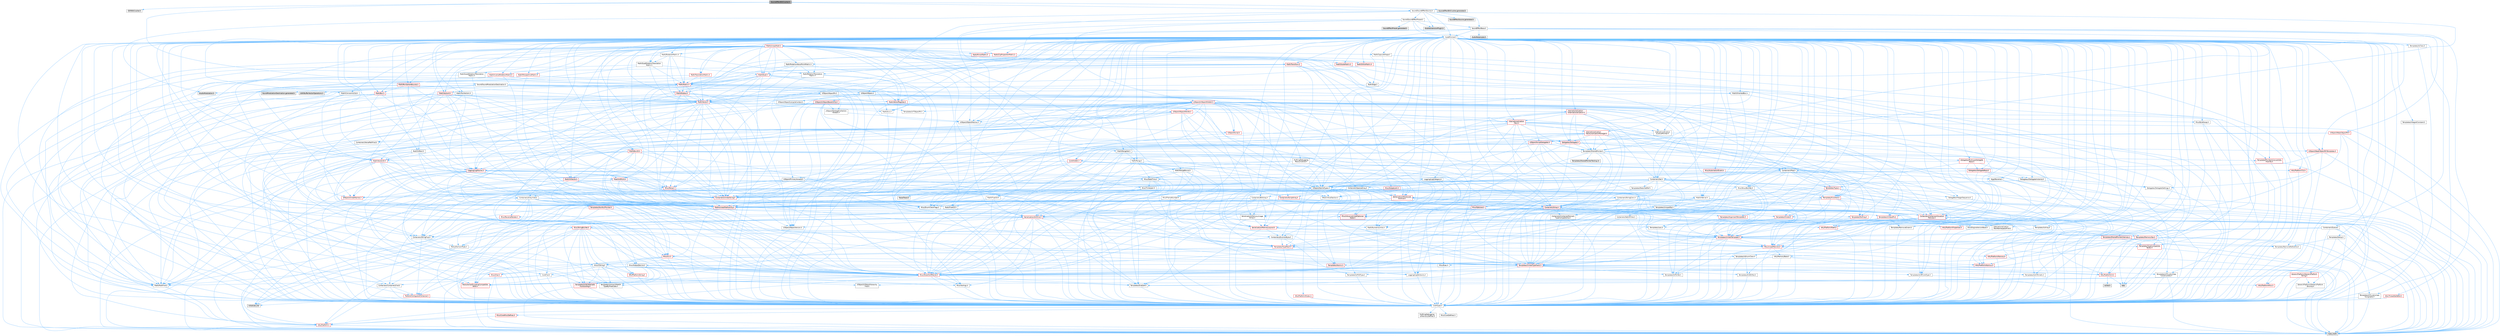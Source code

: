 digraph "SourceEffectBitCrusher.h"
{
 // INTERACTIVE_SVG=YES
 // LATEX_PDF_SIZE
  bgcolor="transparent";
  edge [fontname=Helvetica,fontsize=10,labelfontname=Helvetica,labelfontsize=10];
  node [fontname=Helvetica,fontsize=10,shape=box,height=0.2,width=0.4];
  Node1 [id="Node000001",label="SourceEffectBitCrusher.h",height=0.2,width=0.4,color="gray40", fillcolor="grey60", style="filled", fontcolor="black",tooltip=" "];
  Node1 -> Node2 [id="edge1_Node000001_Node000002",color="steelblue1",style="solid",tooltip=" "];
  Node2 [id="Node000002",label="DSP/BitCrusher.h",height=0.2,width=0.4,color="grey60", fillcolor="#E0E0E0", style="filled",tooltip=" "];
  Node1 -> Node3 [id="edge2_Node000001_Node000003",color="steelblue1",style="solid",tooltip=" "];
  Node3 [id="Node000003",label="Sound/SoundEffectSource.h",height=0.2,width=0.4,color="grey40", fillcolor="white", style="filled",URL="$d1/d61/SoundEffectSource_8h.html",tooltip=" "];
  Node3 -> Node4 [id="edge3_Node000003_Node000004",color="steelblue1",style="solid",tooltip=" "];
  Node4 [id="Node000004",label="CoreMinimal.h",height=0.2,width=0.4,color="grey40", fillcolor="white", style="filled",URL="$d7/d67/CoreMinimal_8h.html",tooltip=" "];
  Node4 -> Node5 [id="edge4_Node000004_Node000005",color="steelblue1",style="solid",tooltip=" "];
  Node5 [id="Node000005",label="CoreTypes.h",height=0.2,width=0.4,color="grey40", fillcolor="white", style="filled",URL="$dc/dec/CoreTypes_8h.html",tooltip=" "];
  Node5 -> Node6 [id="edge5_Node000005_Node000006",color="steelblue1",style="solid",tooltip=" "];
  Node6 [id="Node000006",label="HAL/Platform.h",height=0.2,width=0.4,color="red", fillcolor="#FFF0F0", style="filled",URL="$d9/dd0/Platform_8h.html",tooltip=" "];
  Node6 -> Node9 [id="edge6_Node000006_Node000009",color="steelblue1",style="solid",tooltip=" "];
  Node9 [id="Node000009",label="type_traits",height=0.2,width=0.4,color="grey60", fillcolor="#E0E0E0", style="filled",tooltip=" "];
  Node5 -> Node16 [id="edge7_Node000005_Node000016",color="steelblue1",style="solid",tooltip=" "];
  Node16 [id="Node000016",label="ProfilingDebugging\l/UMemoryDefines.h",height=0.2,width=0.4,color="grey40", fillcolor="white", style="filled",URL="$d2/da2/UMemoryDefines_8h.html",tooltip=" "];
  Node5 -> Node17 [id="edge8_Node000005_Node000017",color="steelblue1",style="solid",tooltip=" "];
  Node17 [id="Node000017",label="Misc/CoreMiscDefines.h",height=0.2,width=0.4,color="red", fillcolor="#FFF0F0", style="filled",URL="$da/d38/CoreMiscDefines_8h.html",tooltip=" "];
  Node17 -> Node6 [id="edge9_Node000017_Node000006",color="steelblue1",style="solid",tooltip=" "];
  Node5 -> Node18 [id="edge10_Node000005_Node000018",color="steelblue1",style="solid",tooltip=" "];
  Node18 [id="Node000018",label="Misc/CoreDefines.h",height=0.2,width=0.4,color="grey40", fillcolor="white", style="filled",URL="$d3/dd2/CoreDefines_8h.html",tooltip=" "];
  Node4 -> Node19 [id="edge11_Node000004_Node000019",color="steelblue1",style="solid",tooltip=" "];
  Node19 [id="Node000019",label="CoreFwd.h",height=0.2,width=0.4,color="grey40", fillcolor="white", style="filled",URL="$d1/d1e/CoreFwd_8h.html",tooltip=" "];
  Node19 -> Node5 [id="edge12_Node000019_Node000005",color="steelblue1",style="solid",tooltip=" "];
  Node19 -> Node20 [id="edge13_Node000019_Node000020",color="steelblue1",style="solid",tooltip=" "];
  Node20 [id="Node000020",label="Containers/ContainersFwd.h",height=0.2,width=0.4,color="grey40", fillcolor="white", style="filled",URL="$d4/d0a/ContainersFwd_8h.html",tooltip=" "];
  Node20 -> Node6 [id="edge14_Node000020_Node000006",color="steelblue1",style="solid",tooltip=" "];
  Node20 -> Node5 [id="edge15_Node000020_Node000005",color="steelblue1",style="solid",tooltip=" "];
  Node20 -> Node21 [id="edge16_Node000020_Node000021",color="steelblue1",style="solid",tooltip=" "];
  Node21 [id="Node000021",label="Traits/IsContiguousContainer.h",height=0.2,width=0.4,color="red", fillcolor="#FFF0F0", style="filled",URL="$d5/d3c/IsContiguousContainer_8h.html",tooltip=" "];
  Node21 -> Node5 [id="edge17_Node000021_Node000005",color="steelblue1",style="solid",tooltip=" "];
  Node21 -> Node23 [id="edge18_Node000021_Node000023",color="steelblue1",style="solid",tooltip=" "];
  Node23 [id="Node000023",label="initializer_list",height=0.2,width=0.4,color="grey60", fillcolor="#E0E0E0", style="filled",tooltip=" "];
  Node19 -> Node24 [id="edge19_Node000019_Node000024",color="steelblue1",style="solid",tooltip=" "];
  Node24 [id="Node000024",label="Math/MathFwd.h",height=0.2,width=0.4,color="grey40", fillcolor="white", style="filled",URL="$d2/d10/MathFwd_8h.html",tooltip=" "];
  Node24 -> Node6 [id="edge20_Node000024_Node000006",color="steelblue1",style="solid",tooltip=" "];
  Node19 -> Node25 [id="edge21_Node000019_Node000025",color="steelblue1",style="solid",tooltip=" "];
  Node25 [id="Node000025",label="UObject/UObjectHierarchy\lFwd.h",height=0.2,width=0.4,color="grey40", fillcolor="white", style="filled",URL="$d3/d13/UObjectHierarchyFwd_8h.html",tooltip=" "];
  Node4 -> Node25 [id="edge22_Node000004_Node000025",color="steelblue1",style="solid",tooltip=" "];
  Node4 -> Node20 [id="edge23_Node000004_Node000020",color="steelblue1",style="solid",tooltip=" "];
  Node4 -> Node26 [id="edge24_Node000004_Node000026",color="steelblue1",style="solid",tooltip=" "];
  Node26 [id="Node000026",label="Misc/VarArgs.h",height=0.2,width=0.4,color="grey40", fillcolor="white", style="filled",URL="$d5/d6f/VarArgs_8h.html",tooltip=" "];
  Node26 -> Node5 [id="edge25_Node000026_Node000005",color="steelblue1",style="solid",tooltip=" "];
  Node4 -> Node27 [id="edge26_Node000004_Node000027",color="steelblue1",style="solid",tooltip=" "];
  Node27 [id="Node000027",label="Logging/LogVerbosity.h",height=0.2,width=0.4,color="grey40", fillcolor="white", style="filled",URL="$d2/d8f/LogVerbosity_8h.html",tooltip=" "];
  Node27 -> Node5 [id="edge27_Node000027_Node000005",color="steelblue1",style="solid",tooltip=" "];
  Node4 -> Node28 [id="edge28_Node000004_Node000028",color="steelblue1",style="solid",tooltip=" "];
  Node28 [id="Node000028",label="Misc/OutputDevice.h",height=0.2,width=0.4,color="grey40", fillcolor="white", style="filled",URL="$d7/d32/OutputDevice_8h.html",tooltip=" "];
  Node28 -> Node19 [id="edge29_Node000028_Node000019",color="steelblue1",style="solid",tooltip=" "];
  Node28 -> Node5 [id="edge30_Node000028_Node000005",color="steelblue1",style="solid",tooltip=" "];
  Node28 -> Node27 [id="edge31_Node000028_Node000027",color="steelblue1",style="solid",tooltip=" "];
  Node28 -> Node26 [id="edge32_Node000028_Node000026",color="steelblue1",style="solid",tooltip=" "];
  Node28 -> Node29 [id="edge33_Node000028_Node000029",color="steelblue1",style="solid",tooltip=" "];
  Node29 [id="Node000029",label="Templates/IsArrayOrRefOf\lTypeByPredicate.h",height=0.2,width=0.4,color="grey40", fillcolor="white", style="filled",URL="$d6/da1/IsArrayOrRefOfTypeByPredicate_8h.html",tooltip=" "];
  Node29 -> Node5 [id="edge34_Node000029_Node000005",color="steelblue1",style="solid",tooltip=" "];
  Node28 -> Node30 [id="edge35_Node000028_Node000030",color="steelblue1",style="solid",tooltip=" "];
  Node30 [id="Node000030",label="Templates/IsValidVariadic\lFunctionArg.h",height=0.2,width=0.4,color="red", fillcolor="#FFF0F0", style="filled",URL="$d0/dc8/IsValidVariadicFunctionArg_8h.html",tooltip=" "];
  Node30 -> Node5 [id="edge36_Node000030_Node000005",color="steelblue1",style="solid",tooltip=" "];
  Node30 -> Node9 [id="edge37_Node000030_Node000009",color="steelblue1",style="solid",tooltip=" "];
  Node28 -> Node32 [id="edge38_Node000028_Node000032",color="steelblue1",style="solid",tooltip=" "];
  Node32 [id="Node000032",label="Traits/IsCharEncodingCompatible\lWith.h",height=0.2,width=0.4,color="red", fillcolor="#FFF0F0", style="filled",URL="$df/dd1/IsCharEncodingCompatibleWith_8h.html",tooltip=" "];
  Node32 -> Node9 [id="edge39_Node000032_Node000009",color="steelblue1",style="solid",tooltip=" "];
  Node4 -> Node34 [id="edge40_Node000004_Node000034",color="steelblue1",style="solid",tooltip=" "];
  Node34 [id="Node000034",label="HAL/PlatformCrt.h",height=0.2,width=0.4,color="red", fillcolor="#FFF0F0", style="filled",URL="$d8/d75/PlatformCrt_8h.html",tooltip=" "];
  Node34 -> Node35 [id="edge41_Node000034_Node000035",color="steelblue1",style="solid",tooltip=" "];
  Node35 [id="Node000035",label="new",height=0.2,width=0.4,color="grey60", fillcolor="#E0E0E0", style="filled",tooltip=" "];
  Node34 -> Node36 [id="edge42_Node000034_Node000036",color="steelblue1",style="solid",tooltip=" "];
  Node36 [id="Node000036",label="wchar.h",height=0.2,width=0.4,color="grey60", fillcolor="#E0E0E0", style="filled",tooltip=" "];
  Node4 -> Node44 [id="edge43_Node000004_Node000044",color="steelblue1",style="solid",tooltip=" "];
  Node44 [id="Node000044",label="HAL/PlatformMisc.h",height=0.2,width=0.4,color="red", fillcolor="#FFF0F0", style="filled",URL="$d0/df5/PlatformMisc_8h.html",tooltip=" "];
  Node44 -> Node5 [id="edge44_Node000044_Node000005",color="steelblue1",style="solid",tooltip=" "];
  Node4 -> Node63 [id="edge45_Node000004_Node000063",color="steelblue1",style="solid",tooltip=" "];
  Node63 [id="Node000063",label="Misc/AssertionMacros.h",height=0.2,width=0.4,color="red", fillcolor="#FFF0F0", style="filled",URL="$d0/dfa/AssertionMacros_8h.html",tooltip=" "];
  Node63 -> Node5 [id="edge46_Node000063_Node000005",color="steelblue1",style="solid",tooltip=" "];
  Node63 -> Node6 [id="edge47_Node000063_Node000006",color="steelblue1",style="solid",tooltip=" "];
  Node63 -> Node44 [id="edge48_Node000063_Node000044",color="steelblue1",style="solid",tooltip=" "];
  Node63 -> Node64 [id="edge49_Node000063_Node000064",color="steelblue1",style="solid",tooltip=" "];
  Node64 [id="Node000064",label="Templates/EnableIf.h",height=0.2,width=0.4,color="grey40", fillcolor="white", style="filled",URL="$d7/d60/EnableIf_8h.html",tooltip=" "];
  Node64 -> Node5 [id="edge50_Node000064_Node000005",color="steelblue1",style="solid",tooltip=" "];
  Node63 -> Node29 [id="edge51_Node000063_Node000029",color="steelblue1",style="solid",tooltip=" "];
  Node63 -> Node30 [id="edge52_Node000063_Node000030",color="steelblue1",style="solid",tooltip=" "];
  Node63 -> Node32 [id="edge53_Node000063_Node000032",color="steelblue1",style="solid",tooltip=" "];
  Node63 -> Node26 [id="edge54_Node000063_Node000026",color="steelblue1",style="solid",tooltip=" "];
  Node4 -> Node72 [id="edge55_Node000004_Node000072",color="steelblue1",style="solid",tooltip=" "];
  Node72 [id="Node000072",label="Templates/IsPointer.h",height=0.2,width=0.4,color="grey40", fillcolor="white", style="filled",URL="$d7/d05/IsPointer_8h.html",tooltip=" "];
  Node72 -> Node5 [id="edge56_Node000072_Node000005",color="steelblue1",style="solid",tooltip=" "];
  Node4 -> Node73 [id="edge57_Node000004_Node000073",color="steelblue1",style="solid",tooltip=" "];
  Node73 [id="Node000073",label="HAL/PlatformMemory.h",height=0.2,width=0.4,color="red", fillcolor="#FFF0F0", style="filled",URL="$de/d68/PlatformMemory_8h.html",tooltip=" "];
  Node73 -> Node5 [id="edge58_Node000073_Node000005",color="steelblue1",style="solid",tooltip=" "];
  Node4 -> Node56 [id="edge59_Node000004_Node000056",color="steelblue1",style="solid",tooltip=" "];
  Node56 [id="Node000056",label="HAL/PlatformAtomics.h",height=0.2,width=0.4,color="red", fillcolor="#FFF0F0", style="filled",URL="$d3/d36/PlatformAtomics_8h.html",tooltip=" "];
  Node56 -> Node5 [id="edge60_Node000056_Node000005",color="steelblue1",style="solid",tooltip=" "];
  Node4 -> Node78 [id="edge61_Node000004_Node000078",color="steelblue1",style="solid",tooltip=" "];
  Node78 [id="Node000078",label="Misc/Exec.h",height=0.2,width=0.4,color="grey40", fillcolor="white", style="filled",URL="$de/ddb/Exec_8h.html",tooltip=" "];
  Node78 -> Node5 [id="edge62_Node000078_Node000005",color="steelblue1",style="solid",tooltip=" "];
  Node78 -> Node63 [id="edge63_Node000078_Node000063",color="steelblue1",style="solid",tooltip=" "];
  Node4 -> Node79 [id="edge64_Node000004_Node000079",color="steelblue1",style="solid",tooltip=" "];
  Node79 [id="Node000079",label="HAL/MemoryBase.h",height=0.2,width=0.4,color="grey40", fillcolor="white", style="filled",URL="$d6/d9f/MemoryBase_8h.html",tooltip=" "];
  Node79 -> Node5 [id="edge65_Node000079_Node000005",color="steelblue1",style="solid",tooltip=" "];
  Node79 -> Node56 [id="edge66_Node000079_Node000056",color="steelblue1",style="solid",tooltip=" "];
  Node79 -> Node34 [id="edge67_Node000079_Node000034",color="steelblue1",style="solid",tooltip=" "];
  Node79 -> Node78 [id="edge68_Node000079_Node000078",color="steelblue1",style="solid",tooltip=" "];
  Node79 -> Node28 [id="edge69_Node000079_Node000028",color="steelblue1",style="solid",tooltip=" "];
  Node79 -> Node80 [id="edge70_Node000079_Node000080",color="steelblue1",style="solid",tooltip=" "];
  Node80 [id="Node000080",label="Templates/Atomic.h",height=0.2,width=0.4,color="red", fillcolor="#FFF0F0", style="filled",URL="$d3/d91/Atomic_8h.html",tooltip=" "];
  Node4 -> Node89 [id="edge71_Node000004_Node000089",color="steelblue1",style="solid",tooltip=" "];
  Node89 [id="Node000089",label="HAL/UnrealMemory.h",height=0.2,width=0.4,color="red", fillcolor="#FFF0F0", style="filled",URL="$d9/d96/UnrealMemory_8h.html",tooltip=" "];
  Node89 -> Node5 [id="edge72_Node000089_Node000005",color="steelblue1",style="solid",tooltip=" "];
  Node89 -> Node79 [id="edge73_Node000089_Node000079",color="steelblue1",style="solid",tooltip=" "];
  Node89 -> Node73 [id="edge74_Node000089_Node000073",color="steelblue1",style="solid",tooltip=" "];
  Node89 -> Node72 [id="edge75_Node000089_Node000072",color="steelblue1",style="solid",tooltip=" "];
  Node4 -> Node91 [id="edge76_Node000004_Node000091",color="steelblue1",style="solid",tooltip=" "];
  Node91 [id="Node000091",label="Templates/IsArithmetic.h",height=0.2,width=0.4,color="grey40", fillcolor="white", style="filled",URL="$d2/d5d/IsArithmetic_8h.html",tooltip=" "];
  Node91 -> Node5 [id="edge77_Node000091_Node000005",color="steelblue1",style="solid",tooltip=" "];
  Node4 -> Node85 [id="edge78_Node000004_Node000085",color="steelblue1",style="solid",tooltip=" "];
  Node85 [id="Node000085",label="Templates/AndOrNot.h",height=0.2,width=0.4,color="grey40", fillcolor="white", style="filled",URL="$db/d0a/AndOrNot_8h.html",tooltip=" "];
  Node85 -> Node5 [id="edge79_Node000085_Node000005",color="steelblue1",style="solid",tooltip=" "];
  Node4 -> Node92 [id="edge80_Node000004_Node000092",color="steelblue1",style="solid",tooltip=" "];
  Node92 [id="Node000092",label="Templates/IsPODType.h",height=0.2,width=0.4,color="grey40", fillcolor="white", style="filled",URL="$d7/db1/IsPODType_8h.html",tooltip=" "];
  Node92 -> Node5 [id="edge81_Node000092_Node000005",color="steelblue1",style="solid",tooltip=" "];
  Node4 -> Node93 [id="edge82_Node000004_Node000093",color="steelblue1",style="solid",tooltip=" "];
  Node93 [id="Node000093",label="Templates/IsUECoreType.h",height=0.2,width=0.4,color="grey40", fillcolor="white", style="filled",URL="$d1/db8/IsUECoreType_8h.html",tooltip=" "];
  Node93 -> Node5 [id="edge83_Node000093_Node000005",color="steelblue1",style="solid",tooltip=" "];
  Node93 -> Node9 [id="edge84_Node000093_Node000009",color="steelblue1",style="solid",tooltip=" "];
  Node4 -> Node86 [id="edge85_Node000004_Node000086",color="steelblue1",style="solid",tooltip=" "];
  Node86 [id="Node000086",label="Templates/IsTriviallyCopy\lConstructible.h",height=0.2,width=0.4,color="grey40", fillcolor="white", style="filled",URL="$d3/d78/IsTriviallyCopyConstructible_8h.html",tooltip=" "];
  Node86 -> Node5 [id="edge86_Node000086_Node000005",color="steelblue1",style="solid",tooltip=" "];
  Node86 -> Node9 [id="edge87_Node000086_Node000009",color="steelblue1",style="solid",tooltip=" "];
  Node4 -> Node94 [id="edge88_Node000004_Node000094",color="steelblue1",style="solid",tooltip=" "];
  Node94 [id="Node000094",label="Templates/UnrealTypeTraits.h",height=0.2,width=0.4,color="red", fillcolor="#FFF0F0", style="filled",URL="$d2/d2d/UnrealTypeTraits_8h.html",tooltip=" "];
  Node94 -> Node5 [id="edge89_Node000094_Node000005",color="steelblue1",style="solid",tooltip=" "];
  Node94 -> Node72 [id="edge90_Node000094_Node000072",color="steelblue1",style="solid",tooltip=" "];
  Node94 -> Node63 [id="edge91_Node000094_Node000063",color="steelblue1",style="solid",tooltip=" "];
  Node94 -> Node85 [id="edge92_Node000094_Node000085",color="steelblue1",style="solid",tooltip=" "];
  Node94 -> Node64 [id="edge93_Node000094_Node000064",color="steelblue1",style="solid",tooltip=" "];
  Node94 -> Node91 [id="edge94_Node000094_Node000091",color="steelblue1",style="solid",tooltip=" "];
  Node94 -> Node92 [id="edge95_Node000094_Node000092",color="steelblue1",style="solid",tooltip=" "];
  Node94 -> Node93 [id="edge96_Node000094_Node000093",color="steelblue1",style="solid",tooltip=" "];
  Node94 -> Node86 [id="edge97_Node000094_Node000086",color="steelblue1",style="solid",tooltip=" "];
  Node4 -> Node64 [id="edge98_Node000004_Node000064",color="steelblue1",style="solid",tooltip=" "];
  Node4 -> Node96 [id="edge99_Node000004_Node000096",color="steelblue1",style="solid",tooltip=" "];
  Node96 [id="Node000096",label="Templates/RemoveReference.h",height=0.2,width=0.4,color="grey40", fillcolor="white", style="filled",URL="$da/dbe/RemoveReference_8h.html",tooltip=" "];
  Node96 -> Node5 [id="edge100_Node000096_Node000005",color="steelblue1",style="solid",tooltip=" "];
  Node4 -> Node97 [id="edge101_Node000004_Node000097",color="steelblue1",style="solid",tooltip=" "];
  Node97 [id="Node000097",label="Templates/IntegralConstant.h",height=0.2,width=0.4,color="grey40", fillcolor="white", style="filled",URL="$db/d1b/IntegralConstant_8h.html",tooltip=" "];
  Node97 -> Node5 [id="edge102_Node000097_Node000005",color="steelblue1",style="solid",tooltip=" "];
  Node4 -> Node98 [id="edge103_Node000004_Node000098",color="steelblue1",style="solid",tooltip=" "];
  Node98 [id="Node000098",label="Templates/IsClass.h",height=0.2,width=0.4,color="grey40", fillcolor="white", style="filled",URL="$db/dcb/IsClass_8h.html",tooltip=" "];
  Node98 -> Node5 [id="edge104_Node000098_Node000005",color="steelblue1",style="solid",tooltip=" "];
  Node4 -> Node99 [id="edge105_Node000004_Node000099",color="steelblue1",style="solid",tooltip=" "];
  Node99 [id="Node000099",label="Templates/TypeCompatible\lBytes.h",height=0.2,width=0.4,color="red", fillcolor="#FFF0F0", style="filled",URL="$df/d0a/TypeCompatibleBytes_8h.html",tooltip=" "];
  Node99 -> Node5 [id="edge106_Node000099_Node000005",color="steelblue1",style="solid",tooltip=" "];
  Node99 -> Node35 [id="edge107_Node000099_Node000035",color="steelblue1",style="solid",tooltip=" "];
  Node99 -> Node9 [id="edge108_Node000099_Node000009",color="steelblue1",style="solid",tooltip=" "];
  Node4 -> Node21 [id="edge109_Node000004_Node000021",color="steelblue1",style="solid",tooltip=" "];
  Node4 -> Node100 [id="edge110_Node000004_Node000100",color="steelblue1",style="solid",tooltip=" "];
  Node100 [id="Node000100",label="Templates/UnrealTemplate.h",height=0.2,width=0.4,color="red", fillcolor="#FFF0F0", style="filled",URL="$d4/d24/UnrealTemplate_8h.html",tooltip=" "];
  Node100 -> Node5 [id="edge111_Node000100_Node000005",color="steelblue1",style="solid",tooltip=" "];
  Node100 -> Node72 [id="edge112_Node000100_Node000072",color="steelblue1",style="solid",tooltip=" "];
  Node100 -> Node89 [id="edge113_Node000100_Node000089",color="steelblue1",style="solid",tooltip=" "];
  Node100 -> Node94 [id="edge114_Node000100_Node000094",color="steelblue1",style="solid",tooltip=" "];
  Node100 -> Node96 [id="edge115_Node000100_Node000096",color="steelblue1",style="solid",tooltip=" "];
  Node100 -> Node99 [id="edge116_Node000100_Node000099",color="steelblue1",style="solid",tooltip=" "];
  Node100 -> Node21 [id="edge117_Node000100_Node000021",color="steelblue1",style="solid",tooltip=" "];
  Node100 -> Node9 [id="edge118_Node000100_Node000009",color="steelblue1",style="solid",tooltip=" "];
  Node4 -> Node49 [id="edge119_Node000004_Node000049",color="steelblue1",style="solid",tooltip=" "];
  Node49 [id="Node000049",label="Math/NumericLimits.h",height=0.2,width=0.4,color="grey40", fillcolor="white", style="filled",URL="$df/d1b/NumericLimits_8h.html",tooltip=" "];
  Node49 -> Node5 [id="edge120_Node000049_Node000005",color="steelblue1",style="solid",tooltip=" "];
  Node4 -> Node104 [id="edge121_Node000004_Node000104",color="steelblue1",style="solid",tooltip=" "];
  Node104 [id="Node000104",label="HAL/PlatformMath.h",height=0.2,width=0.4,color="red", fillcolor="#FFF0F0", style="filled",URL="$dc/d53/PlatformMath_8h.html",tooltip=" "];
  Node104 -> Node5 [id="edge122_Node000104_Node000005",color="steelblue1",style="solid",tooltip=" "];
  Node4 -> Node87 [id="edge123_Node000004_Node000087",color="steelblue1",style="solid",tooltip=" "];
  Node87 [id="Node000087",label="Templates/IsTriviallyCopy\lAssignable.h",height=0.2,width=0.4,color="grey40", fillcolor="white", style="filled",URL="$d2/df2/IsTriviallyCopyAssignable_8h.html",tooltip=" "];
  Node87 -> Node5 [id="edge124_Node000087_Node000005",color="steelblue1",style="solid",tooltip=" "];
  Node87 -> Node9 [id="edge125_Node000087_Node000009",color="steelblue1",style="solid",tooltip=" "];
  Node4 -> Node112 [id="edge126_Node000004_Node000112",color="steelblue1",style="solid",tooltip=" "];
  Node112 [id="Node000112",label="Templates/MemoryOps.h",height=0.2,width=0.4,color="red", fillcolor="#FFF0F0", style="filled",URL="$db/dea/MemoryOps_8h.html",tooltip=" "];
  Node112 -> Node5 [id="edge127_Node000112_Node000005",color="steelblue1",style="solid",tooltip=" "];
  Node112 -> Node89 [id="edge128_Node000112_Node000089",color="steelblue1",style="solid",tooltip=" "];
  Node112 -> Node87 [id="edge129_Node000112_Node000087",color="steelblue1",style="solid",tooltip=" "];
  Node112 -> Node86 [id="edge130_Node000112_Node000086",color="steelblue1",style="solid",tooltip=" "];
  Node112 -> Node94 [id="edge131_Node000112_Node000094",color="steelblue1",style="solid",tooltip=" "];
  Node112 -> Node35 [id="edge132_Node000112_Node000035",color="steelblue1",style="solid",tooltip=" "];
  Node112 -> Node9 [id="edge133_Node000112_Node000009",color="steelblue1",style="solid",tooltip=" "];
  Node4 -> Node113 [id="edge134_Node000004_Node000113",color="steelblue1",style="solid",tooltip=" "];
  Node113 [id="Node000113",label="Containers/ContainerAllocation\lPolicies.h",height=0.2,width=0.4,color="red", fillcolor="#FFF0F0", style="filled",URL="$d7/dff/ContainerAllocationPolicies_8h.html",tooltip=" "];
  Node113 -> Node5 [id="edge135_Node000113_Node000005",color="steelblue1",style="solid",tooltip=" "];
  Node113 -> Node113 [id="edge136_Node000113_Node000113",color="steelblue1",style="solid",tooltip=" "];
  Node113 -> Node104 [id="edge137_Node000113_Node000104",color="steelblue1",style="solid",tooltip=" "];
  Node113 -> Node89 [id="edge138_Node000113_Node000089",color="steelblue1",style="solid",tooltip=" "];
  Node113 -> Node49 [id="edge139_Node000113_Node000049",color="steelblue1",style="solid",tooltip=" "];
  Node113 -> Node63 [id="edge140_Node000113_Node000063",color="steelblue1",style="solid",tooltip=" "];
  Node113 -> Node112 [id="edge141_Node000113_Node000112",color="steelblue1",style="solid",tooltip=" "];
  Node113 -> Node99 [id="edge142_Node000113_Node000099",color="steelblue1",style="solid",tooltip=" "];
  Node113 -> Node9 [id="edge143_Node000113_Node000009",color="steelblue1",style="solid",tooltip=" "];
  Node4 -> Node116 [id="edge144_Node000004_Node000116",color="steelblue1",style="solid",tooltip=" "];
  Node116 [id="Node000116",label="Templates/IsEnumClass.h",height=0.2,width=0.4,color="grey40", fillcolor="white", style="filled",URL="$d7/d15/IsEnumClass_8h.html",tooltip=" "];
  Node116 -> Node5 [id="edge145_Node000116_Node000005",color="steelblue1",style="solid",tooltip=" "];
  Node116 -> Node85 [id="edge146_Node000116_Node000085",color="steelblue1",style="solid",tooltip=" "];
  Node4 -> Node117 [id="edge147_Node000004_Node000117",color="steelblue1",style="solid",tooltip=" "];
  Node117 [id="Node000117",label="HAL/PlatformProperties.h",height=0.2,width=0.4,color="red", fillcolor="#FFF0F0", style="filled",URL="$d9/db0/PlatformProperties_8h.html",tooltip=" "];
  Node117 -> Node5 [id="edge148_Node000117_Node000005",color="steelblue1",style="solid",tooltip=" "];
  Node4 -> Node120 [id="edge149_Node000004_Node000120",color="steelblue1",style="solid",tooltip=" "];
  Node120 [id="Node000120",label="Misc/EngineVersionBase.h",height=0.2,width=0.4,color="grey40", fillcolor="white", style="filled",URL="$d5/d2b/EngineVersionBase_8h.html",tooltip=" "];
  Node120 -> Node5 [id="edge150_Node000120_Node000005",color="steelblue1",style="solid",tooltip=" "];
  Node4 -> Node121 [id="edge151_Node000004_Node000121",color="steelblue1",style="solid",tooltip=" "];
  Node121 [id="Node000121",label="Internationalization\l/TextNamespaceFwd.h",height=0.2,width=0.4,color="grey40", fillcolor="white", style="filled",URL="$d8/d97/TextNamespaceFwd_8h.html",tooltip=" "];
  Node121 -> Node5 [id="edge152_Node000121_Node000005",color="steelblue1",style="solid",tooltip=" "];
  Node4 -> Node122 [id="edge153_Node000004_Node000122",color="steelblue1",style="solid",tooltip=" "];
  Node122 [id="Node000122",label="Serialization/Archive.h",height=0.2,width=0.4,color="red", fillcolor="#FFF0F0", style="filled",URL="$d7/d3b/Archive_8h.html",tooltip=" "];
  Node122 -> Node19 [id="edge154_Node000122_Node000019",color="steelblue1",style="solid",tooltip=" "];
  Node122 -> Node5 [id="edge155_Node000122_Node000005",color="steelblue1",style="solid",tooltip=" "];
  Node122 -> Node117 [id="edge156_Node000122_Node000117",color="steelblue1",style="solid",tooltip=" "];
  Node122 -> Node121 [id="edge157_Node000122_Node000121",color="steelblue1",style="solid",tooltip=" "];
  Node122 -> Node24 [id="edge158_Node000122_Node000024",color="steelblue1",style="solid",tooltip=" "];
  Node122 -> Node63 [id="edge159_Node000122_Node000063",color="steelblue1",style="solid",tooltip=" "];
  Node122 -> Node120 [id="edge160_Node000122_Node000120",color="steelblue1",style="solid",tooltip=" "];
  Node122 -> Node26 [id="edge161_Node000122_Node000026",color="steelblue1",style="solid",tooltip=" "];
  Node122 -> Node64 [id="edge162_Node000122_Node000064",color="steelblue1",style="solid",tooltip=" "];
  Node122 -> Node29 [id="edge163_Node000122_Node000029",color="steelblue1",style="solid",tooltip=" "];
  Node122 -> Node116 [id="edge164_Node000122_Node000116",color="steelblue1",style="solid",tooltip=" "];
  Node122 -> Node30 [id="edge165_Node000122_Node000030",color="steelblue1",style="solid",tooltip=" "];
  Node122 -> Node100 [id="edge166_Node000122_Node000100",color="steelblue1",style="solid",tooltip=" "];
  Node122 -> Node32 [id="edge167_Node000122_Node000032",color="steelblue1",style="solid",tooltip=" "];
  Node122 -> Node125 [id="edge168_Node000122_Node000125",color="steelblue1",style="solid",tooltip=" "];
  Node125 [id="Node000125",label="UObject/ObjectVersion.h",height=0.2,width=0.4,color="grey40", fillcolor="white", style="filled",URL="$da/d63/ObjectVersion_8h.html",tooltip=" "];
  Node125 -> Node5 [id="edge169_Node000125_Node000005",color="steelblue1",style="solid",tooltip=" "];
  Node4 -> Node126 [id="edge170_Node000004_Node000126",color="steelblue1",style="solid",tooltip=" "];
  Node126 [id="Node000126",label="Templates/Less.h",height=0.2,width=0.4,color="grey40", fillcolor="white", style="filled",URL="$de/dc8/Less_8h.html",tooltip=" "];
  Node126 -> Node5 [id="edge171_Node000126_Node000005",color="steelblue1",style="solid",tooltip=" "];
  Node126 -> Node100 [id="edge172_Node000126_Node000100",color="steelblue1",style="solid",tooltip=" "];
  Node4 -> Node127 [id="edge173_Node000004_Node000127",color="steelblue1",style="solid",tooltip=" "];
  Node127 [id="Node000127",label="Templates/Sorting.h",height=0.2,width=0.4,color="red", fillcolor="#FFF0F0", style="filled",URL="$d3/d9e/Sorting_8h.html",tooltip=" "];
  Node127 -> Node5 [id="edge174_Node000127_Node000005",color="steelblue1",style="solid",tooltip=" "];
  Node127 -> Node104 [id="edge175_Node000127_Node000104",color="steelblue1",style="solid",tooltip=" "];
  Node127 -> Node126 [id="edge176_Node000127_Node000126",color="steelblue1",style="solid",tooltip=" "];
  Node4 -> Node138 [id="edge177_Node000004_Node000138",color="steelblue1",style="solid",tooltip=" "];
  Node138 [id="Node000138",label="Misc/Char.h",height=0.2,width=0.4,color="red", fillcolor="#FFF0F0", style="filled",URL="$d0/d58/Char_8h.html",tooltip=" "];
  Node138 -> Node5 [id="edge178_Node000138_Node000005",color="steelblue1",style="solid",tooltip=" "];
  Node138 -> Node9 [id="edge179_Node000138_Node000009",color="steelblue1",style="solid",tooltip=" "];
  Node4 -> Node141 [id="edge180_Node000004_Node000141",color="steelblue1",style="solid",tooltip=" "];
  Node141 [id="Node000141",label="GenericPlatform/GenericPlatform\lStricmp.h",height=0.2,width=0.4,color="grey40", fillcolor="white", style="filled",URL="$d2/d86/GenericPlatformStricmp_8h.html",tooltip=" "];
  Node141 -> Node5 [id="edge181_Node000141_Node000005",color="steelblue1",style="solid",tooltip=" "];
  Node4 -> Node142 [id="edge182_Node000004_Node000142",color="steelblue1",style="solid",tooltip=" "];
  Node142 [id="Node000142",label="GenericPlatform/GenericPlatform\lString.h",height=0.2,width=0.4,color="red", fillcolor="#FFF0F0", style="filled",URL="$dd/d20/GenericPlatformString_8h.html",tooltip=" "];
  Node142 -> Node5 [id="edge183_Node000142_Node000005",color="steelblue1",style="solid",tooltip=" "];
  Node142 -> Node141 [id="edge184_Node000142_Node000141",color="steelblue1",style="solid",tooltip=" "];
  Node142 -> Node64 [id="edge185_Node000142_Node000064",color="steelblue1",style="solid",tooltip=" "];
  Node142 -> Node32 [id="edge186_Node000142_Node000032",color="steelblue1",style="solid",tooltip=" "];
  Node142 -> Node9 [id="edge187_Node000142_Node000009",color="steelblue1",style="solid",tooltip=" "];
  Node4 -> Node75 [id="edge188_Node000004_Node000075",color="steelblue1",style="solid",tooltip=" "];
  Node75 [id="Node000075",label="HAL/PlatformString.h",height=0.2,width=0.4,color="red", fillcolor="#FFF0F0", style="filled",URL="$db/db5/PlatformString_8h.html",tooltip=" "];
  Node75 -> Node5 [id="edge189_Node000075_Node000005",color="steelblue1",style="solid",tooltip=" "];
  Node4 -> Node145 [id="edge190_Node000004_Node000145",color="steelblue1",style="solid",tooltip=" "];
  Node145 [id="Node000145",label="Misc/CString.h",height=0.2,width=0.4,color="grey40", fillcolor="white", style="filled",URL="$d2/d49/CString_8h.html",tooltip=" "];
  Node145 -> Node5 [id="edge191_Node000145_Node000005",color="steelblue1",style="solid",tooltip=" "];
  Node145 -> Node34 [id="edge192_Node000145_Node000034",color="steelblue1",style="solid",tooltip=" "];
  Node145 -> Node75 [id="edge193_Node000145_Node000075",color="steelblue1",style="solid",tooltip=" "];
  Node145 -> Node63 [id="edge194_Node000145_Node000063",color="steelblue1",style="solid",tooltip=" "];
  Node145 -> Node138 [id="edge195_Node000145_Node000138",color="steelblue1",style="solid",tooltip=" "];
  Node145 -> Node26 [id="edge196_Node000145_Node000026",color="steelblue1",style="solid",tooltip=" "];
  Node145 -> Node29 [id="edge197_Node000145_Node000029",color="steelblue1",style="solid",tooltip=" "];
  Node145 -> Node30 [id="edge198_Node000145_Node000030",color="steelblue1",style="solid",tooltip=" "];
  Node145 -> Node32 [id="edge199_Node000145_Node000032",color="steelblue1",style="solid",tooltip=" "];
  Node4 -> Node146 [id="edge200_Node000004_Node000146",color="steelblue1",style="solid",tooltip=" "];
  Node146 [id="Node000146",label="Misc/Crc.h",height=0.2,width=0.4,color="red", fillcolor="#FFF0F0", style="filled",URL="$d4/dd2/Crc_8h.html",tooltip=" "];
  Node146 -> Node5 [id="edge201_Node000146_Node000005",color="steelblue1",style="solid",tooltip=" "];
  Node146 -> Node75 [id="edge202_Node000146_Node000075",color="steelblue1",style="solid",tooltip=" "];
  Node146 -> Node63 [id="edge203_Node000146_Node000063",color="steelblue1",style="solid",tooltip=" "];
  Node146 -> Node145 [id="edge204_Node000146_Node000145",color="steelblue1",style="solid",tooltip=" "];
  Node146 -> Node138 [id="edge205_Node000146_Node000138",color="steelblue1",style="solid",tooltip=" "];
  Node146 -> Node94 [id="edge206_Node000146_Node000094",color="steelblue1",style="solid",tooltip=" "];
  Node4 -> Node137 [id="edge207_Node000004_Node000137",color="steelblue1",style="solid",tooltip=" "];
  Node137 [id="Node000137",label="Math/UnrealMathUtility.h",height=0.2,width=0.4,color="red", fillcolor="#FFF0F0", style="filled",URL="$db/db8/UnrealMathUtility_8h.html",tooltip=" "];
  Node137 -> Node5 [id="edge208_Node000137_Node000005",color="steelblue1",style="solid",tooltip=" "];
  Node137 -> Node63 [id="edge209_Node000137_Node000063",color="steelblue1",style="solid",tooltip=" "];
  Node137 -> Node104 [id="edge210_Node000137_Node000104",color="steelblue1",style="solid",tooltip=" "];
  Node137 -> Node24 [id="edge211_Node000137_Node000024",color="steelblue1",style="solid",tooltip=" "];
  Node4 -> Node147 [id="edge212_Node000004_Node000147",color="steelblue1",style="solid",tooltip=" "];
  Node147 [id="Node000147",label="Containers/UnrealString.h",height=0.2,width=0.4,color="red", fillcolor="#FFF0F0", style="filled",URL="$d5/dba/UnrealString_8h.html",tooltip=" "];
  Node4 -> Node151 [id="edge213_Node000004_Node000151",color="steelblue1",style="solid",tooltip=" "];
  Node151 [id="Node000151",label="Containers/Array.h",height=0.2,width=0.4,color="red", fillcolor="#FFF0F0", style="filled",URL="$df/dd0/Array_8h.html",tooltip=" "];
  Node151 -> Node5 [id="edge214_Node000151_Node000005",color="steelblue1",style="solid",tooltip=" "];
  Node151 -> Node63 [id="edge215_Node000151_Node000063",color="steelblue1",style="solid",tooltip=" "];
  Node151 -> Node152 [id="edge216_Node000151_Node000152",color="steelblue1",style="solid",tooltip=" "];
  Node152 [id="Node000152",label="Misc/IntrusiveUnsetOptional\lState.h",height=0.2,width=0.4,color="red", fillcolor="#FFF0F0", style="filled",URL="$d2/d0a/IntrusiveUnsetOptionalState_8h.html",tooltip=" "];
  Node151 -> Node154 [id="edge217_Node000151_Node000154",color="steelblue1",style="solid",tooltip=" "];
  Node154 [id="Node000154",label="Misc/ReverseIterate.h",height=0.2,width=0.4,color="red", fillcolor="#FFF0F0", style="filled",URL="$db/de3/ReverseIterate_8h.html",tooltip=" "];
  Node154 -> Node6 [id="edge218_Node000154_Node000006",color="steelblue1",style="solid",tooltip=" "];
  Node151 -> Node89 [id="edge219_Node000151_Node000089",color="steelblue1",style="solid",tooltip=" "];
  Node151 -> Node94 [id="edge220_Node000151_Node000094",color="steelblue1",style="solid",tooltip=" "];
  Node151 -> Node100 [id="edge221_Node000151_Node000100",color="steelblue1",style="solid",tooltip=" "];
  Node151 -> Node113 [id="edge222_Node000151_Node000113",color="steelblue1",style="solid",tooltip=" "];
  Node151 -> Node157 [id="edge223_Node000151_Node000157",color="steelblue1",style="solid",tooltip=" "];
  Node157 [id="Node000157",label="Containers/ContainerElement\lTypeCompatibility.h",height=0.2,width=0.4,color="grey40", fillcolor="white", style="filled",URL="$df/ddf/ContainerElementTypeCompatibility_8h.html",tooltip=" "];
  Node157 -> Node5 [id="edge224_Node000157_Node000005",color="steelblue1",style="solid",tooltip=" "];
  Node157 -> Node94 [id="edge225_Node000157_Node000094",color="steelblue1",style="solid",tooltip=" "];
  Node151 -> Node122 [id="edge226_Node000151_Node000122",color="steelblue1",style="solid",tooltip=" "];
  Node151 -> Node158 [id="edge227_Node000151_Node000158",color="steelblue1",style="solid",tooltip=" "];
  Node158 [id="Node000158",label="Serialization/MemoryImage\lWriter.h",height=0.2,width=0.4,color="grey40", fillcolor="white", style="filled",URL="$d0/d08/MemoryImageWriter_8h.html",tooltip=" "];
  Node158 -> Node5 [id="edge228_Node000158_Node000005",color="steelblue1",style="solid",tooltip=" "];
  Node158 -> Node159 [id="edge229_Node000158_Node000159",color="steelblue1",style="solid",tooltip=" "];
  Node159 [id="Node000159",label="Serialization/MemoryLayout.h",height=0.2,width=0.4,color="red", fillcolor="#FFF0F0", style="filled",URL="$d7/d66/MemoryLayout_8h.html",tooltip=" "];
  Node159 -> Node162 [id="edge230_Node000159_Node000162",color="steelblue1",style="solid",tooltip=" "];
  Node162 [id="Node000162",label="Containers/EnumAsByte.h",height=0.2,width=0.4,color="grey40", fillcolor="white", style="filled",URL="$d6/d9a/EnumAsByte_8h.html",tooltip=" "];
  Node162 -> Node5 [id="edge231_Node000162_Node000005",color="steelblue1",style="solid",tooltip=" "];
  Node162 -> Node92 [id="edge232_Node000162_Node000092",color="steelblue1",style="solid",tooltip=" "];
  Node162 -> Node163 [id="edge233_Node000162_Node000163",color="steelblue1",style="solid",tooltip=" "];
  Node163 [id="Node000163",label="Templates/TypeHash.h",height=0.2,width=0.4,color="red", fillcolor="#FFF0F0", style="filled",URL="$d1/d62/TypeHash_8h.html",tooltip=" "];
  Node163 -> Node5 [id="edge234_Node000163_Node000005",color="steelblue1",style="solid",tooltip=" "];
  Node163 -> Node146 [id="edge235_Node000163_Node000146",color="steelblue1",style="solid",tooltip=" "];
  Node163 -> Node9 [id="edge236_Node000163_Node000009",color="steelblue1",style="solid",tooltip=" "];
  Node159 -> Node46 [id="edge237_Node000159_Node000046",color="steelblue1",style="solid",tooltip=" "];
  Node46 [id="Node000046",label="Containers/StringFwd.h",height=0.2,width=0.4,color="grey40", fillcolor="white", style="filled",URL="$df/d37/StringFwd_8h.html",tooltip=" "];
  Node46 -> Node5 [id="edge238_Node000046_Node000005",color="steelblue1",style="solid",tooltip=" "];
  Node46 -> Node47 [id="edge239_Node000046_Node000047",color="steelblue1",style="solid",tooltip=" "];
  Node47 [id="Node000047",label="Traits/ElementType.h",height=0.2,width=0.4,color="grey40", fillcolor="white", style="filled",URL="$d5/d4f/ElementType_8h.html",tooltip=" "];
  Node47 -> Node6 [id="edge240_Node000047_Node000006",color="steelblue1",style="solid",tooltip=" "];
  Node47 -> Node23 [id="edge241_Node000047_Node000023",color="steelblue1",style="solid",tooltip=" "];
  Node47 -> Node9 [id="edge242_Node000047_Node000009",color="steelblue1",style="solid",tooltip=" "];
  Node46 -> Node21 [id="edge243_Node000046_Node000021",color="steelblue1",style="solid",tooltip=" "];
  Node159 -> Node89 [id="edge244_Node000159_Node000089",color="steelblue1",style="solid",tooltip=" "];
  Node159 -> Node64 [id="edge245_Node000159_Node000064",color="steelblue1",style="solid",tooltip=" "];
  Node159 -> Node100 [id="edge246_Node000159_Node000100",color="steelblue1",style="solid",tooltip=" "];
  Node151 -> Node130 [id="edge247_Node000151_Node000130",color="steelblue1",style="solid",tooltip=" "];
  Node130 [id="Node000130",label="Templates/Invoke.h",height=0.2,width=0.4,color="red", fillcolor="#FFF0F0", style="filled",URL="$d7/deb/Invoke_8h.html",tooltip=" "];
  Node130 -> Node5 [id="edge248_Node000130_Node000005",color="steelblue1",style="solid",tooltip=" "];
  Node130 -> Node100 [id="edge249_Node000130_Node000100",color="steelblue1",style="solid",tooltip=" "];
  Node130 -> Node9 [id="edge250_Node000130_Node000009",color="steelblue1",style="solid",tooltip=" "];
  Node151 -> Node126 [id="edge251_Node000151_Node000126",color="steelblue1",style="solid",tooltip=" "];
  Node151 -> Node127 [id="edge252_Node000151_Node000127",color="steelblue1",style="solid",tooltip=" "];
  Node151 -> Node174 [id="edge253_Node000151_Node000174",color="steelblue1",style="solid",tooltip=" "];
  Node174 [id="Node000174",label="Templates/AlignmentTemplates.h",height=0.2,width=0.4,color="red", fillcolor="#FFF0F0", style="filled",URL="$dd/d32/AlignmentTemplates_8h.html",tooltip=" "];
  Node174 -> Node5 [id="edge254_Node000174_Node000005",color="steelblue1",style="solid",tooltip=" "];
  Node174 -> Node72 [id="edge255_Node000174_Node000072",color="steelblue1",style="solid",tooltip=" "];
  Node151 -> Node47 [id="edge256_Node000151_Node000047",color="steelblue1",style="solid",tooltip=" "];
  Node151 -> Node9 [id="edge257_Node000151_Node000009",color="steelblue1",style="solid",tooltip=" "];
  Node4 -> Node175 [id="edge258_Node000004_Node000175",color="steelblue1",style="solid",tooltip=" "];
  Node175 [id="Node000175",label="Misc/FrameNumber.h",height=0.2,width=0.4,color="grey40", fillcolor="white", style="filled",URL="$dd/dbd/FrameNumber_8h.html",tooltip=" "];
  Node175 -> Node5 [id="edge259_Node000175_Node000005",color="steelblue1",style="solid",tooltip=" "];
  Node175 -> Node49 [id="edge260_Node000175_Node000049",color="steelblue1",style="solid",tooltip=" "];
  Node175 -> Node137 [id="edge261_Node000175_Node000137",color="steelblue1",style="solid",tooltip=" "];
  Node175 -> Node64 [id="edge262_Node000175_Node000064",color="steelblue1",style="solid",tooltip=" "];
  Node175 -> Node94 [id="edge263_Node000175_Node000094",color="steelblue1",style="solid",tooltip=" "];
  Node4 -> Node176 [id="edge264_Node000004_Node000176",color="steelblue1",style="solid",tooltip=" "];
  Node176 [id="Node000176",label="Misc/Timespan.h",height=0.2,width=0.4,color="grey40", fillcolor="white", style="filled",URL="$da/dd9/Timespan_8h.html",tooltip=" "];
  Node176 -> Node5 [id="edge265_Node000176_Node000005",color="steelblue1",style="solid",tooltip=" "];
  Node176 -> Node177 [id="edge266_Node000176_Node000177",color="steelblue1",style="solid",tooltip=" "];
  Node177 [id="Node000177",label="Math/Interval.h",height=0.2,width=0.4,color="grey40", fillcolor="white", style="filled",URL="$d1/d55/Interval_8h.html",tooltip=" "];
  Node177 -> Node5 [id="edge267_Node000177_Node000005",color="steelblue1",style="solid",tooltip=" "];
  Node177 -> Node91 [id="edge268_Node000177_Node000091",color="steelblue1",style="solid",tooltip=" "];
  Node177 -> Node94 [id="edge269_Node000177_Node000094",color="steelblue1",style="solid",tooltip=" "];
  Node177 -> Node49 [id="edge270_Node000177_Node000049",color="steelblue1",style="solid",tooltip=" "];
  Node177 -> Node137 [id="edge271_Node000177_Node000137",color="steelblue1",style="solid",tooltip=" "];
  Node176 -> Node137 [id="edge272_Node000176_Node000137",color="steelblue1",style="solid",tooltip=" "];
  Node176 -> Node63 [id="edge273_Node000176_Node000063",color="steelblue1",style="solid",tooltip=" "];
  Node4 -> Node178 [id="edge274_Node000004_Node000178",color="steelblue1",style="solid",tooltip=" "];
  Node178 [id="Node000178",label="Containers/StringConv.h",height=0.2,width=0.4,color="grey40", fillcolor="white", style="filled",URL="$d3/ddf/StringConv_8h.html",tooltip=" "];
  Node178 -> Node5 [id="edge275_Node000178_Node000005",color="steelblue1",style="solid",tooltip=" "];
  Node178 -> Node63 [id="edge276_Node000178_Node000063",color="steelblue1",style="solid",tooltip=" "];
  Node178 -> Node113 [id="edge277_Node000178_Node000113",color="steelblue1",style="solid",tooltip=" "];
  Node178 -> Node151 [id="edge278_Node000178_Node000151",color="steelblue1",style="solid",tooltip=" "];
  Node178 -> Node145 [id="edge279_Node000178_Node000145",color="steelblue1",style="solid",tooltip=" "];
  Node178 -> Node179 [id="edge280_Node000178_Node000179",color="steelblue1",style="solid",tooltip=" "];
  Node179 [id="Node000179",label="Templates/IsArray.h",height=0.2,width=0.4,color="grey40", fillcolor="white", style="filled",URL="$d8/d8d/IsArray_8h.html",tooltip=" "];
  Node179 -> Node5 [id="edge281_Node000179_Node000005",color="steelblue1",style="solid",tooltip=" "];
  Node178 -> Node100 [id="edge282_Node000178_Node000100",color="steelblue1",style="solid",tooltip=" "];
  Node178 -> Node94 [id="edge283_Node000178_Node000094",color="steelblue1",style="solid",tooltip=" "];
  Node178 -> Node47 [id="edge284_Node000178_Node000047",color="steelblue1",style="solid",tooltip=" "];
  Node178 -> Node32 [id="edge285_Node000178_Node000032",color="steelblue1",style="solid",tooltip=" "];
  Node178 -> Node21 [id="edge286_Node000178_Node000021",color="steelblue1",style="solid",tooltip=" "];
  Node178 -> Node9 [id="edge287_Node000178_Node000009",color="steelblue1",style="solid",tooltip=" "];
  Node4 -> Node180 [id="edge288_Node000004_Node000180",color="steelblue1",style="solid",tooltip=" "];
  Node180 [id="Node000180",label="UObject/UnrealNames.h",height=0.2,width=0.4,color="red", fillcolor="#FFF0F0", style="filled",URL="$d8/db1/UnrealNames_8h.html",tooltip=" "];
  Node180 -> Node5 [id="edge289_Node000180_Node000005",color="steelblue1",style="solid",tooltip=" "];
  Node4 -> Node182 [id="edge290_Node000004_Node000182",color="steelblue1",style="solid",tooltip=" "];
  Node182 [id="Node000182",label="UObject/NameTypes.h",height=0.2,width=0.4,color="grey40", fillcolor="white", style="filled",URL="$d6/d35/NameTypes_8h.html",tooltip=" "];
  Node182 -> Node5 [id="edge291_Node000182_Node000005",color="steelblue1",style="solid",tooltip=" "];
  Node182 -> Node63 [id="edge292_Node000182_Node000063",color="steelblue1",style="solid",tooltip=" "];
  Node182 -> Node89 [id="edge293_Node000182_Node000089",color="steelblue1",style="solid",tooltip=" "];
  Node182 -> Node94 [id="edge294_Node000182_Node000094",color="steelblue1",style="solid",tooltip=" "];
  Node182 -> Node100 [id="edge295_Node000182_Node000100",color="steelblue1",style="solid",tooltip=" "];
  Node182 -> Node147 [id="edge296_Node000182_Node000147",color="steelblue1",style="solid",tooltip=" "];
  Node182 -> Node183 [id="edge297_Node000182_Node000183",color="steelblue1",style="solid",tooltip=" "];
  Node183 [id="Node000183",label="HAL/CriticalSection.h",height=0.2,width=0.4,color="grey40", fillcolor="white", style="filled",URL="$d6/d90/CriticalSection_8h.html",tooltip=" "];
  Node183 -> Node184 [id="edge298_Node000183_Node000184",color="steelblue1",style="solid",tooltip=" "];
  Node184 [id="Node000184",label="HAL/PlatformMutex.h",height=0.2,width=0.4,color="red", fillcolor="#FFF0F0", style="filled",URL="$d9/d0b/PlatformMutex_8h.html",tooltip=" "];
  Node184 -> Node5 [id="edge299_Node000184_Node000005",color="steelblue1",style="solid",tooltip=" "];
  Node182 -> Node178 [id="edge300_Node000182_Node000178",color="steelblue1",style="solid",tooltip=" "];
  Node182 -> Node46 [id="edge301_Node000182_Node000046",color="steelblue1",style="solid",tooltip=" "];
  Node182 -> Node180 [id="edge302_Node000182_Node000180",color="steelblue1",style="solid",tooltip=" "];
  Node182 -> Node80 [id="edge303_Node000182_Node000080",color="steelblue1",style="solid",tooltip=" "];
  Node182 -> Node159 [id="edge304_Node000182_Node000159",color="steelblue1",style="solid",tooltip=" "];
  Node182 -> Node152 [id="edge305_Node000182_Node000152",color="steelblue1",style="solid",tooltip=" "];
  Node182 -> Node186 [id="edge306_Node000182_Node000186",color="steelblue1",style="solid",tooltip=" "];
  Node186 [id="Node000186",label="Misc/StringBuilder.h",height=0.2,width=0.4,color="red", fillcolor="#FFF0F0", style="filled",URL="$d4/d52/StringBuilder_8h.html",tooltip=" "];
  Node186 -> Node46 [id="edge307_Node000186_Node000046",color="steelblue1",style="solid",tooltip=" "];
  Node186 -> Node5 [id="edge308_Node000186_Node000005",color="steelblue1",style="solid",tooltip=" "];
  Node186 -> Node75 [id="edge309_Node000186_Node000075",color="steelblue1",style="solid",tooltip=" "];
  Node186 -> Node89 [id="edge310_Node000186_Node000089",color="steelblue1",style="solid",tooltip=" "];
  Node186 -> Node63 [id="edge311_Node000186_Node000063",color="steelblue1",style="solid",tooltip=" "];
  Node186 -> Node145 [id="edge312_Node000186_Node000145",color="steelblue1",style="solid",tooltip=" "];
  Node186 -> Node64 [id="edge313_Node000186_Node000064",color="steelblue1",style="solid",tooltip=" "];
  Node186 -> Node29 [id="edge314_Node000186_Node000029",color="steelblue1",style="solid",tooltip=" "];
  Node186 -> Node30 [id="edge315_Node000186_Node000030",color="steelblue1",style="solid",tooltip=" "];
  Node186 -> Node100 [id="edge316_Node000186_Node000100",color="steelblue1",style="solid",tooltip=" "];
  Node186 -> Node94 [id="edge317_Node000186_Node000094",color="steelblue1",style="solid",tooltip=" "];
  Node186 -> Node32 [id="edge318_Node000186_Node000032",color="steelblue1",style="solid",tooltip=" "];
  Node186 -> Node21 [id="edge319_Node000186_Node000021",color="steelblue1",style="solid",tooltip=" "];
  Node186 -> Node9 [id="edge320_Node000186_Node000009",color="steelblue1",style="solid",tooltip=" "];
  Node182 -> Node62 [id="edge321_Node000182_Node000062",color="steelblue1",style="solid",tooltip=" "];
  Node62 [id="Node000062",label="Trace/Trace.h",height=0.2,width=0.4,color="grey60", fillcolor="#E0E0E0", style="filled",tooltip=" "];
  Node4 -> Node190 [id="edge322_Node000004_Node000190",color="steelblue1",style="solid",tooltip=" "];
  Node190 [id="Node000190",label="Misc/Parse.h",height=0.2,width=0.4,color="red", fillcolor="#FFF0F0", style="filled",URL="$dc/d71/Parse_8h.html",tooltip=" "];
  Node190 -> Node46 [id="edge323_Node000190_Node000046",color="steelblue1",style="solid",tooltip=" "];
  Node190 -> Node147 [id="edge324_Node000190_Node000147",color="steelblue1",style="solid",tooltip=" "];
  Node190 -> Node5 [id="edge325_Node000190_Node000005",color="steelblue1",style="solid",tooltip=" "];
  Node190 -> Node34 [id="edge326_Node000190_Node000034",color="steelblue1",style="solid",tooltip=" "];
  Node190 -> Node51 [id="edge327_Node000190_Node000051",color="steelblue1",style="solid",tooltip=" "];
  Node51 [id="Node000051",label="Misc/EnumClassFlags.h",height=0.2,width=0.4,color="grey40", fillcolor="white", style="filled",URL="$d8/de7/EnumClassFlags_8h.html",tooltip=" "];
  Node190 -> Node191 [id="edge328_Node000190_Node000191",color="steelblue1",style="solid",tooltip=" "];
  Node191 [id="Node000191",label="Templates/Function.h",height=0.2,width=0.4,color="red", fillcolor="#FFF0F0", style="filled",URL="$df/df5/Function_8h.html",tooltip=" "];
  Node191 -> Node5 [id="edge329_Node000191_Node000005",color="steelblue1",style="solid",tooltip=" "];
  Node191 -> Node63 [id="edge330_Node000191_Node000063",color="steelblue1",style="solid",tooltip=" "];
  Node191 -> Node152 [id="edge331_Node000191_Node000152",color="steelblue1",style="solid",tooltip=" "];
  Node191 -> Node89 [id="edge332_Node000191_Node000089",color="steelblue1",style="solid",tooltip=" "];
  Node191 -> Node94 [id="edge333_Node000191_Node000094",color="steelblue1",style="solid",tooltip=" "];
  Node191 -> Node130 [id="edge334_Node000191_Node000130",color="steelblue1",style="solid",tooltip=" "];
  Node191 -> Node100 [id="edge335_Node000191_Node000100",color="steelblue1",style="solid",tooltip=" "];
  Node191 -> Node137 [id="edge336_Node000191_Node000137",color="steelblue1",style="solid",tooltip=" "];
  Node191 -> Node35 [id="edge337_Node000191_Node000035",color="steelblue1",style="solid",tooltip=" "];
  Node191 -> Node9 [id="edge338_Node000191_Node000009",color="steelblue1",style="solid",tooltip=" "];
  Node4 -> Node174 [id="edge339_Node000004_Node000174",color="steelblue1",style="solid",tooltip=" "];
  Node4 -> Node193 [id="edge340_Node000004_Node000193",color="steelblue1",style="solid",tooltip=" "];
  Node193 [id="Node000193",label="Misc/StructBuilder.h",height=0.2,width=0.4,color="grey40", fillcolor="white", style="filled",URL="$d9/db3/StructBuilder_8h.html",tooltip=" "];
  Node193 -> Node5 [id="edge341_Node000193_Node000005",color="steelblue1",style="solid",tooltip=" "];
  Node193 -> Node137 [id="edge342_Node000193_Node000137",color="steelblue1",style="solid",tooltip=" "];
  Node193 -> Node174 [id="edge343_Node000193_Node000174",color="steelblue1",style="solid",tooltip=" "];
  Node4 -> Node106 [id="edge344_Node000004_Node000106",color="steelblue1",style="solid",tooltip=" "];
  Node106 [id="Node000106",label="Templates/Decay.h",height=0.2,width=0.4,color="grey40", fillcolor="white", style="filled",URL="$dd/d0f/Decay_8h.html",tooltip=" "];
  Node106 -> Node5 [id="edge345_Node000106_Node000005",color="steelblue1",style="solid",tooltip=" "];
  Node106 -> Node96 [id="edge346_Node000106_Node000096",color="steelblue1",style="solid",tooltip=" "];
  Node106 -> Node9 [id="edge347_Node000106_Node000009",color="steelblue1",style="solid",tooltip=" "];
  Node4 -> Node194 [id="edge348_Node000004_Node000194",color="steelblue1",style="solid",tooltip=" "];
  Node194 [id="Node000194",label="Templates/PointerIsConvertible\lFromTo.h",height=0.2,width=0.4,color="red", fillcolor="#FFF0F0", style="filled",URL="$d6/d65/PointerIsConvertibleFromTo_8h.html",tooltip=" "];
  Node194 -> Node5 [id="edge349_Node000194_Node000005",color="steelblue1",style="solid",tooltip=" "];
  Node194 -> Node9 [id="edge350_Node000194_Node000009",color="steelblue1",style="solid",tooltip=" "];
  Node4 -> Node130 [id="edge351_Node000004_Node000130",color="steelblue1",style="solid",tooltip=" "];
  Node4 -> Node191 [id="edge352_Node000004_Node000191",color="steelblue1",style="solid",tooltip=" "];
  Node4 -> Node163 [id="edge353_Node000004_Node000163",color="steelblue1",style="solid",tooltip=" "];
  Node4 -> Node195 [id="edge354_Node000004_Node000195",color="steelblue1",style="solid",tooltip=" "];
  Node195 [id="Node000195",label="Containers/ScriptArray.h",height=0.2,width=0.4,color="red", fillcolor="#FFF0F0", style="filled",URL="$dc/daf/ScriptArray_8h.html",tooltip=" "];
  Node195 -> Node5 [id="edge355_Node000195_Node000005",color="steelblue1",style="solid",tooltip=" "];
  Node195 -> Node63 [id="edge356_Node000195_Node000063",color="steelblue1",style="solid",tooltip=" "];
  Node195 -> Node89 [id="edge357_Node000195_Node000089",color="steelblue1",style="solid",tooltip=" "];
  Node195 -> Node113 [id="edge358_Node000195_Node000113",color="steelblue1",style="solid",tooltip=" "];
  Node195 -> Node151 [id="edge359_Node000195_Node000151",color="steelblue1",style="solid",tooltip=" "];
  Node195 -> Node23 [id="edge360_Node000195_Node000023",color="steelblue1",style="solid",tooltip=" "];
  Node4 -> Node196 [id="edge361_Node000004_Node000196",color="steelblue1",style="solid",tooltip=" "];
  Node196 [id="Node000196",label="Containers/BitArray.h",height=0.2,width=0.4,color="grey40", fillcolor="white", style="filled",URL="$d1/de4/BitArray_8h.html",tooltip=" "];
  Node196 -> Node113 [id="edge362_Node000196_Node000113",color="steelblue1",style="solid",tooltip=" "];
  Node196 -> Node5 [id="edge363_Node000196_Node000005",color="steelblue1",style="solid",tooltip=" "];
  Node196 -> Node56 [id="edge364_Node000196_Node000056",color="steelblue1",style="solid",tooltip=" "];
  Node196 -> Node89 [id="edge365_Node000196_Node000089",color="steelblue1",style="solid",tooltip=" "];
  Node196 -> Node137 [id="edge366_Node000196_Node000137",color="steelblue1",style="solid",tooltip=" "];
  Node196 -> Node63 [id="edge367_Node000196_Node000063",color="steelblue1",style="solid",tooltip=" "];
  Node196 -> Node51 [id="edge368_Node000196_Node000051",color="steelblue1",style="solid",tooltip=" "];
  Node196 -> Node122 [id="edge369_Node000196_Node000122",color="steelblue1",style="solid",tooltip=" "];
  Node196 -> Node158 [id="edge370_Node000196_Node000158",color="steelblue1",style="solid",tooltip=" "];
  Node196 -> Node159 [id="edge371_Node000196_Node000159",color="steelblue1",style="solid",tooltip=" "];
  Node196 -> Node64 [id="edge372_Node000196_Node000064",color="steelblue1",style="solid",tooltip=" "];
  Node196 -> Node130 [id="edge373_Node000196_Node000130",color="steelblue1",style="solid",tooltip=" "];
  Node196 -> Node100 [id="edge374_Node000196_Node000100",color="steelblue1",style="solid",tooltip=" "];
  Node196 -> Node94 [id="edge375_Node000196_Node000094",color="steelblue1",style="solid",tooltip=" "];
  Node4 -> Node197 [id="edge376_Node000004_Node000197",color="steelblue1",style="solid",tooltip=" "];
  Node197 [id="Node000197",label="Containers/SparseArray.h",height=0.2,width=0.4,color="grey40", fillcolor="white", style="filled",URL="$d5/dbf/SparseArray_8h.html",tooltip=" "];
  Node197 -> Node5 [id="edge377_Node000197_Node000005",color="steelblue1",style="solid",tooltip=" "];
  Node197 -> Node63 [id="edge378_Node000197_Node000063",color="steelblue1",style="solid",tooltip=" "];
  Node197 -> Node89 [id="edge379_Node000197_Node000089",color="steelblue1",style="solid",tooltip=" "];
  Node197 -> Node94 [id="edge380_Node000197_Node000094",color="steelblue1",style="solid",tooltip=" "];
  Node197 -> Node100 [id="edge381_Node000197_Node000100",color="steelblue1",style="solid",tooltip=" "];
  Node197 -> Node113 [id="edge382_Node000197_Node000113",color="steelblue1",style="solid",tooltip=" "];
  Node197 -> Node126 [id="edge383_Node000197_Node000126",color="steelblue1",style="solid",tooltip=" "];
  Node197 -> Node151 [id="edge384_Node000197_Node000151",color="steelblue1",style="solid",tooltip=" "];
  Node197 -> Node137 [id="edge385_Node000197_Node000137",color="steelblue1",style="solid",tooltip=" "];
  Node197 -> Node195 [id="edge386_Node000197_Node000195",color="steelblue1",style="solid",tooltip=" "];
  Node197 -> Node196 [id="edge387_Node000197_Node000196",color="steelblue1",style="solid",tooltip=" "];
  Node197 -> Node198 [id="edge388_Node000197_Node000198",color="steelblue1",style="solid",tooltip=" "];
  Node198 [id="Node000198",label="Serialization/Structured\lArchive.h",height=0.2,width=0.4,color="red", fillcolor="#FFF0F0", style="filled",URL="$d9/d1e/StructuredArchive_8h.html",tooltip=" "];
  Node198 -> Node151 [id="edge389_Node000198_Node000151",color="steelblue1",style="solid",tooltip=" "];
  Node198 -> Node113 [id="edge390_Node000198_Node000113",color="steelblue1",style="solid",tooltip=" "];
  Node198 -> Node5 [id="edge391_Node000198_Node000005",color="steelblue1",style="solid",tooltip=" "];
  Node198 -> Node122 [id="edge392_Node000198_Node000122",color="steelblue1",style="solid",tooltip=" "];
  Node198 -> Node209 [id="edge393_Node000198_Node000209",color="steelblue1",style="solid",tooltip=" "];
  Node209 [id="Node000209",label="Templates/UniqueObj.h",height=0.2,width=0.4,color="grey40", fillcolor="white", style="filled",URL="$da/d95/UniqueObj_8h.html",tooltip=" "];
  Node209 -> Node5 [id="edge394_Node000209_Node000005",color="steelblue1",style="solid",tooltip=" "];
  Node209 -> Node210 [id="edge395_Node000209_Node000210",color="steelblue1",style="solid",tooltip=" "];
  Node210 [id="Node000210",label="Templates/UniquePtr.h",height=0.2,width=0.4,color="red", fillcolor="#FFF0F0", style="filled",URL="$de/d1a/UniquePtr_8h.html",tooltip=" "];
  Node210 -> Node5 [id="edge396_Node000210_Node000005",color="steelblue1",style="solid",tooltip=" "];
  Node210 -> Node100 [id="edge397_Node000210_Node000100",color="steelblue1",style="solid",tooltip=" "];
  Node210 -> Node179 [id="edge398_Node000210_Node000179",color="steelblue1",style="solid",tooltip=" "];
  Node210 -> Node211 [id="edge399_Node000210_Node000211",color="steelblue1",style="solid",tooltip=" "];
  Node211 [id="Node000211",label="Templates/RemoveExtent.h",height=0.2,width=0.4,color="grey40", fillcolor="white", style="filled",URL="$dc/de9/RemoveExtent_8h.html",tooltip=" "];
  Node211 -> Node5 [id="edge400_Node000211_Node000005",color="steelblue1",style="solid",tooltip=" "];
  Node210 -> Node159 [id="edge401_Node000210_Node000159",color="steelblue1",style="solid",tooltip=" "];
  Node210 -> Node9 [id="edge402_Node000210_Node000009",color="steelblue1",style="solid",tooltip=" "];
  Node197 -> Node158 [id="edge403_Node000197_Node000158",color="steelblue1",style="solid",tooltip=" "];
  Node197 -> Node147 [id="edge404_Node000197_Node000147",color="steelblue1",style="solid",tooltip=" "];
  Node197 -> Node152 [id="edge405_Node000197_Node000152",color="steelblue1",style="solid",tooltip=" "];
  Node4 -> Node213 [id="edge406_Node000004_Node000213",color="steelblue1",style="solid",tooltip=" "];
  Node213 [id="Node000213",label="Containers/Set.h",height=0.2,width=0.4,color="grey40", fillcolor="white", style="filled",URL="$d4/d45/Set_8h.html",tooltip=" "];
  Node213 -> Node113 [id="edge407_Node000213_Node000113",color="steelblue1",style="solid",tooltip=" "];
  Node213 -> Node157 [id="edge408_Node000213_Node000157",color="steelblue1",style="solid",tooltip=" "];
  Node213 -> Node214 [id="edge409_Node000213_Node000214",color="steelblue1",style="solid",tooltip=" "];
  Node214 [id="Node000214",label="Containers/SetUtilities.h",height=0.2,width=0.4,color="grey40", fillcolor="white", style="filled",URL="$dc/de5/SetUtilities_8h.html",tooltip=" "];
  Node214 -> Node5 [id="edge410_Node000214_Node000005",color="steelblue1",style="solid",tooltip=" "];
  Node214 -> Node159 [id="edge411_Node000214_Node000159",color="steelblue1",style="solid",tooltip=" "];
  Node214 -> Node112 [id="edge412_Node000214_Node000112",color="steelblue1",style="solid",tooltip=" "];
  Node214 -> Node94 [id="edge413_Node000214_Node000094",color="steelblue1",style="solid",tooltip=" "];
  Node213 -> Node197 [id="edge414_Node000213_Node000197",color="steelblue1",style="solid",tooltip=" "];
  Node213 -> Node20 [id="edge415_Node000213_Node000020",color="steelblue1",style="solid",tooltip=" "];
  Node213 -> Node137 [id="edge416_Node000213_Node000137",color="steelblue1",style="solid",tooltip=" "];
  Node213 -> Node63 [id="edge417_Node000213_Node000063",color="steelblue1",style="solid",tooltip=" "];
  Node213 -> Node193 [id="edge418_Node000213_Node000193",color="steelblue1",style="solid",tooltip=" "];
  Node213 -> Node158 [id="edge419_Node000213_Node000158",color="steelblue1",style="solid",tooltip=" "];
  Node213 -> Node198 [id="edge420_Node000213_Node000198",color="steelblue1",style="solid",tooltip=" "];
  Node213 -> Node191 [id="edge421_Node000213_Node000191",color="steelblue1",style="solid",tooltip=" "];
  Node213 -> Node215 [id="edge422_Node000213_Node000215",color="steelblue1",style="solid",tooltip=" "];
  Node215 [id="Node000215",label="Templates/RetainedRef.h",height=0.2,width=0.4,color="grey40", fillcolor="white", style="filled",URL="$d1/dac/RetainedRef_8h.html",tooltip=" "];
  Node213 -> Node127 [id="edge423_Node000213_Node000127",color="steelblue1",style="solid",tooltip=" "];
  Node213 -> Node163 [id="edge424_Node000213_Node000163",color="steelblue1",style="solid",tooltip=" "];
  Node213 -> Node100 [id="edge425_Node000213_Node000100",color="steelblue1",style="solid",tooltip=" "];
  Node213 -> Node23 [id="edge426_Node000213_Node000023",color="steelblue1",style="solid",tooltip=" "];
  Node213 -> Node9 [id="edge427_Node000213_Node000009",color="steelblue1",style="solid",tooltip=" "];
  Node4 -> Node216 [id="edge428_Node000004_Node000216",color="steelblue1",style="solid",tooltip=" "];
  Node216 [id="Node000216",label="Algo/Reverse.h",height=0.2,width=0.4,color="grey40", fillcolor="white", style="filled",URL="$d5/d93/Reverse_8h.html",tooltip=" "];
  Node216 -> Node5 [id="edge429_Node000216_Node000005",color="steelblue1",style="solid",tooltip=" "];
  Node216 -> Node100 [id="edge430_Node000216_Node000100",color="steelblue1",style="solid",tooltip=" "];
  Node4 -> Node217 [id="edge431_Node000004_Node000217",color="steelblue1",style="solid",tooltip=" "];
  Node217 [id="Node000217",label="Containers/Map.h",height=0.2,width=0.4,color="grey40", fillcolor="white", style="filled",URL="$df/d79/Map_8h.html",tooltip=" "];
  Node217 -> Node5 [id="edge432_Node000217_Node000005",color="steelblue1",style="solid",tooltip=" "];
  Node217 -> Node216 [id="edge433_Node000217_Node000216",color="steelblue1",style="solid",tooltip=" "];
  Node217 -> Node157 [id="edge434_Node000217_Node000157",color="steelblue1",style="solid",tooltip=" "];
  Node217 -> Node213 [id="edge435_Node000217_Node000213",color="steelblue1",style="solid",tooltip=" "];
  Node217 -> Node147 [id="edge436_Node000217_Node000147",color="steelblue1",style="solid",tooltip=" "];
  Node217 -> Node63 [id="edge437_Node000217_Node000063",color="steelblue1",style="solid",tooltip=" "];
  Node217 -> Node193 [id="edge438_Node000217_Node000193",color="steelblue1",style="solid",tooltip=" "];
  Node217 -> Node191 [id="edge439_Node000217_Node000191",color="steelblue1",style="solid",tooltip=" "];
  Node217 -> Node127 [id="edge440_Node000217_Node000127",color="steelblue1",style="solid",tooltip=" "];
  Node217 -> Node218 [id="edge441_Node000217_Node000218",color="steelblue1",style="solid",tooltip=" "];
  Node218 [id="Node000218",label="Templates/Tuple.h",height=0.2,width=0.4,color="red", fillcolor="#FFF0F0", style="filled",URL="$d2/d4f/Tuple_8h.html",tooltip=" "];
  Node218 -> Node5 [id="edge442_Node000218_Node000005",color="steelblue1",style="solid",tooltip=" "];
  Node218 -> Node100 [id="edge443_Node000218_Node000100",color="steelblue1",style="solid",tooltip=" "];
  Node218 -> Node219 [id="edge444_Node000218_Node000219",color="steelblue1",style="solid",tooltip=" "];
  Node219 [id="Node000219",label="Delegates/IntegerSequence.h",height=0.2,width=0.4,color="grey40", fillcolor="white", style="filled",URL="$d2/dcc/IntegerSequence_8h.html",tooltip=" "];
  Node219 -> Node5 [id="edge445_Node000219_Node000005",color="steelblue1",style="solid",tooltip=" "];
  Node218 -> Node130 [id="edge446_Node000218_Node000130",color="steelblue1",style="solid",tooltip=" "];
  Node218 -> Node198 [id="edge447_Node000218_Node000198",color="steelblue1",style="solid",tooltip=" "];
  Node218 -> Node159 [id="edge448_Node000218_Node000159",color="steelblue1",style="solid",tooltip=" "];
  Node218 -> Node163 [id="edge449_Node000218_Node000163",color="steelblue1",style="solid",tooltip=" "];
  Node218 -> Node9 [id="edge450_Node000218_Node000009",color="steelblue1",style="solid",tooltip=" "];
  Node217 -> Node100 [id="edge451_Node000217_Node000100",color="steelblue1",style="solid",tooltip=" "];
  Node217 -> Node94 [id="edge452_Node000217_Node000094",color="steelblue1",style="solid",tooltip=" "];
  Node217 -> Node9 [id="edge453_Node000217_Node000009",color="steelblue1",style="solid",tooltip=" "];
  Node4 -> Node221 [id="edge454_Node000004_Node000221",color="steelblue1",style="solid",tooltip=" "];
  Node221 [id="Node000221",label="Math/IntPoint.h",height=0.2,width=0.4,color="red", fillcolor="#FFF0F0", style="filled",URL="$d3/df7/IntPoint_8h.html",tooltip=" "];
  Node221 -> Node5 [id="edge455_Node000221_Node000005",color="steelblue1",style="solid",tooltip=" "];
  Node221 -> Node63 [id="edge456_Node000221_Node000063",color="steelblue1",style="solid",tooltip=" "];
  Node221 -> Node190 [id="edge457_Node000221_Node000190",color="steelblue1",style="solid",tooltip=" "];
  Node221 -> Node24 [id="edge458_Node000221_Node000024",color="steelblue1",style="solid",tooltip=" "];
  Node221 -> Node137 [id="edge459_Node000221_Node000137",color="steelblue1",style="solid",tooltip=" "];
  Node221 -> Node147 [id="edge460_Node000221_Node000147",color="steelblue1",style="solid",tooltip=" "];
  Node221 -> Node198 [id="edge461_Node000221_Node000198",color="steelblue1",style="solid",tooltip=" "];
  Node221 -> Node163 [id="edge462_Node000221_Node000163",color="steelblue1",style="solid",tooltip=" "];
  Node4 -> Node223 [id="edge463_Node000004_Node000223",color="steelblue1",style="solid",tooltip=" "];
  Node223 [id="Node000223",label="Math/IntVector.h",height=0.2,width=0.4,color="red", fillcolor="#FFF0F0", style="filled",URL="$d7/d44/IntVector_8h.html",tooltip=" "];
  Node223 -> Node5 [id="edge464_Node000223_Node000005",color="steelblue1",style="solid",tooltip=" "];
  Node223 -> Node146 [id="edge465_Node000223_Node000146",color="steelblue1",style="solid",tooltip=" "];
  Node223 -> Node190 [id="edge466_Node000223_Node000190",color="steelblue1",style="solid",tooltip=" "];
  Node223 -> Node24 [id="edge467_Node000223_Node000024",color="steelblue1",style="solid",tooltip=" "];
  Node223 -> Node137 [id="edge468_Node000223_Node000137",color="steelblue1",style="solid",tooltip=" "];
  Node223 -> Node147 [id="edge469_Node000223_Node000147",color="steelblue1",style="solid",tooltip=" "];
  Node223 -> Node198 [id="edge470_Node000223_Node000198",color="steelblue1",style="solid",tooltip=" "];
  Node4 -> Node224 [id="edge471_Node000004_Node000224",color="steelblue1",style="solid",tooltip=" "];
  Node224 [id="Node000224",label="Logging/LogCategory.h",height=0.2,width=0.4,color="grey40", fillcolor="white", style="filled",URL="$d9/d36/LogCategory_8h.html",tooltip=" "];
  Node224 -> Node5 [id="edge472_Node000224_Node000005",color="steelblue1",style="solid",tooltip=" "];
  Node224 -> Node27 [id="edge473_Node000224_Node000027",color="steelblue1",style="solid",tooltip=" "];
  Node224 -> Node182 [id="edge474_Node000224_Node000182",color="steelblue1",style="solid",tooltip=" "];
  Node4 -> Node225 [id="edge475_Node000004_Node000225",color="steelblue1",style="solid",tooltip=" "];
  Node225 [id="Node000225",label="Logging/LogMacros.h",height=0.2,width=0.4,color="red", fillcolor="#FFF0F0", style="filled",URL="$d0/d16/LogMacros_8h.html",tooltip=" "];
  Node225 -> Node147 [id="edge476_Node000225_Node000147",color="steelblue1",style="solid",tooltip=" "];
  Node225 -> Node5 [id="edge477_Node000225_Node000005",color="steelblue1",style="solid",tooltip=" "];
  Node225 -> Node224 [id="edge478_Node000225_Node000224",color="steelblue1",style="solid",tooltip=" "];
  Node225 -> Node27 [id="edge479_Node000225_Node000027",color="steelblue1",style="solid",tooltip=" "];
  Node225 -> Node63 [id="edge480_Node000225_Node000063",color="steelblue1",style="solid",tooltip=" "];
  Node225 -> Node26 [id="edge481_Node000225_Node000026",color="steelblue1",style="solid",tooltip=" "];
  Node225 -> Node64 [id="edge482_Node000225_Node000064",color="steelblue1",style="solid",tooltip=" "];
  Node225 -> Node29 [id="edge483_Node000225_Node000029",color="steelblue1",style="solid",tooltip=" "];
  Node225 -> Node30 [id="edge484_Node000225_Node000030",color="steelblue1",style="solid",tooltip=" "];
  Node225 -> Node32 [id="edge485_Node000225_Node000032",color="steelblue1",style="solid",tooltip=" "];
  Node225 -> Node9 [id="edge486_Node000225_Node000009",color="steelblue1",style="solid",tooltip=" "];
  Node4 -> Node228 [id="edge487_Node000004_Node000228",color="steelblue1",style="solid",tooltip=" "];
  Node228 [id="Node000228",label="Math/Vector2D.h",height=0.2,width=0.4,color="red", fillcolor="#FFF0F0", style="filled",URL="$d3/db0/Vector2D_8h.html",tooltip=" "];
  Node228 -> Node5 [id="edge488_Node000228_Node000005",color="steelblue1",style="solid",tooltip=" "];
  Node228 -> Node24 [id="edge489_Node000228_Node000024",color="steelblue1",style="solid",tooltip=" "];
  Node228 -> Node63 [id="edge490_Node000228_Node000063",color="steelblue1",style="solid",tooltip=" "];
  Node228 -> Node146 [id="edge491_Node000228_Node000146",color="steelblue1",style="solid",tooltip=" "];
  Node228 -> Node137 [id="edge492_Node000228_Node000137",color="steelblue1",style="solid",tooltip=" "];
  Node228 -> Node147 [id="edge493_Node000228_Node000147",color="steelblue1",style="solid",tooltip=" "];
  Node228 -> Node190 [id="edge494_Node000228_Node000190",color="steelblue1",style="solid",tooltip=" "];
  Node228 -> Node221 [id="edge495_Node000228_Node000221",color="steelblue1",style="solid",tooltip=" "];
  Node228 -> Node225 [id="edge496_Node000228_Node000225",color="steelblue1",style="solid",tooltip=" "];
  Node228 -> Node9 [id="edge497_Node000228_Node000009",color="steelblue1",style="solid",tooltip=" "];
  Node4 -> Node232 [id="edge498_Node000004_Node000232",color="steelblue1",style="solid",tooltip=" "];
  Node232 [id="Node000232",label="Math/IntRect.h",height=0.2,width=0.4,color="grey40", fillcolor="white", style="filled",URL="$d7/d53/IntRect_8h.html",tooltip=" "];
  Node232 -> Node5 [id="edge499_Node000232_Node000005",color="steelblue1",style="solid",tooltip=" "];
  Node232 -> Node24 [id="edge500_Node000232_Node000024",color="steelblue1",style="solid",tooltip=" "];
  Node232 -> Node137 [id="edge501_Node000232_Node000137",color="steelblue1",style="solid",tooltip=" "];
  Node232 -> Node147 [id="edge502_Node000232_Node000147",color="steelblue1",style="solid",tooltip=" "];
  Node232 -> Node221 [id="edge503_Node000232_Node000221",color="steelblue1",style="solid",tooltip=" "];
  Node232 -> Node228 [id="edge504_Node000232_Node000228",color="steelblue1",style="solid",tooltip=" "];
  Node4 -> Node233 [id="edge505_Node000004_Node000233",color="steelblue1",style="solid",tooltip=" "];
  Node233 [id="Node000233",label="Misc/ByteSwap.h",height=0.2,width=0.4,color="grey40", fillcolor="white", style="filled",URL="$dc/dd7/ByteSwap_8h.html",tooltip=" "];
  Node233 -> Node5 [id="edge506_Node000233_Node000005",color="steelblue1",style="solid",tooltip=" "];
  Node233 -> Node34 [id="edge507_Node000233_Node000034",color="steelblue1",style="solid",tooltip=" "];
  Node4 -> Node162 [id="edge508_Node000004_Node000162",color="steelblue1",style="solid",tooltip=" "];
  Node4 -> Node234 [id="edge509_Node000004_Node000234",color="steelblue1",style="solid",tooltip=" "];
  Node234 [id="Node000234",label="HAL/PlatformTLS.h",height=0.2,width=0.4,color="red", fillcolor="#FFF0F0", style="filled",URL="$d0/def/PlatformTLS_8h.html",tooltip=" "];
  Node234 -> Node5 [id="edge510_Node000234_Node000005",color="steelblue1",style="solid",tooltip=" "];
  Node4 -> Node237 [id="edge511_Node000004_Node000237",color="steelblue1",style="solid",tooltip=" "];
  Node237 [id="Node000237",label="CoreGlobals.h",height=0.2,width=0.4,color="red", fillcolor="#FFF0F0", style="filled",URL="$d5/d8c/CoreGlobals_8h.html",tooltip=" "];
  Node237 -> Node147 [id="edge512_Node000237_Node000147",color="steelblue1",style="solid",tooltip=" "];
  Node237 -> Node5 [id="edge513_Node000237_Node000005",color="steelblue1",style="solid",tooltip=" "];
  Node237 -> Node234 [id="edge514_Node000237_Node000234",color="steelblue1",style="solid",tooltip=" "];
  Node237 -> Node225 [id="edge515_Node000237_Node000225",color="steelblue1",style="solid",tooltip=" "];
  Node237 -> Node51 [id="edge516_Node000237_Node000051",color="steelblue1",style="solid",tooltip=" "];
  Node237 -> Node28 [id="edge517_Node000237_Node000028",color="steelblue1",style="solid",tooltip=" "];
  Node237 -> Node80 [id="edge518_Node000237_Node000080",color="steelblue1",style="solid",tooltip=" "];
  Node237 -> Node182 [id="edge519_Node000237_Node000182",color="steelblue1",style="solid",tooltip=" "];
  Node4 -> Node238 [id="edge520_Node000004_Node000238",color="steelblue1",style="solid",tooltip=" "];
  Node238 [id="Node000238",label="Templates/SharedPointer.h",height=0.2,width=0.4,color="grey40", fillcolor="white", style="filled",URL="$d2/d17/SharedPointer_8h.html",tooltip=" "];
  Node238 -> Node5 [id="edge521_Node000238_Node000005",color="steelblue1",style="solid",tooltip=" "];
  Node238 -> Node152 [id="edge522_Node000238_Node000152",color="steelblue1",style="solid",tooltip=" "];
  Node238 -> Node194 [id="edge523_Node000238_Node000194",color="steelblue1",style="solid",tooltip=" "];
  Node238 -> Node63 [id="edge524_Node000238_Node000063",color="steelblue1",style="solid",tooltip=" "];
  Node238 -> Node89 [id="edge525_Node000238_Node000089",color="steelblue1",style="solid",tooltip=" "];
  Node238 -> Node151 [id="edge526_Node000238_Node000151",color="steelblue1",style="solid",tooltip=" "];
  Node238 -> Node217 [id="edge527_Node000238_Node000217",color="steelblue1",style="solid",tooltip=" "];
  Node238 -> Node237 [id="edge528_Node000238_Node000237",color="steelblue1",style="solid",tooltip=" "];
  Node238 -> Node239 [id="edge529_Node000238_Node000239",color="steelblue1",style="solid",tooltip=" "];
  Node239 [id="Node000239",label="Templates/SharedPointerInternals.h",height=0.2,width=0.4,color="red", fillcolor="#FFF0F0", style="filled",URL="$de/d3a/SharedPointerInternals_8h.html",tooltip=" "];
  Node239 -> Node5 [id="edge530_Node000239_Node000005",color="steelblue1",style="solid",tooltip=" "];
  Node239 -> Node89 [id="edge531_Node000239_Node000089",color="steelblue1",style="solid",tooltip=" "];
  Node239 -> Node63 [id="edge532_Node000239_Node000063",color="steelblue1",style="solid",tooltip=" "];
  Node239 -> Node96 [id="edge533_Node000239_Node000096",color="steelblue1",style="solid",tooltip=" "];
  Node239 -> Node99 [id="edge534_Node000239_Node000099",color="steelblue1",style="solid",tooltip=" "];
  Node239 -> Node9 [id="edge535_Node000239_Node000009",color="steelblue1",style="solid",tooltip=" "];
  Node238 -> Node242 [id="edge536_Node000238_Node000242",color="steelblue1",style="solid",tooltip=" "];
  Node242 [id="Node000242",label="Templates/SharedPointerTesting.inl",height=0.2,width=0.4,color="grey60", fillcolor="#E0E0E0", style="filled",tooltip=" "];
  Node4 -> Node243 [id="edge537_Node000004_Node000243",color="steelblue1",style="solid",tooltip=" "];
  Node243 [id="Node000243",label="Internationalization\l/CulturePointer.h",height=0.2,width=0.4,color="grey40", fillcolor="white", style="filled",URL="$d6/dbe/CulturePointer_8h.html",tooltip=" "];
  Node243 -> Node5 [id="edge538_Node000243_Node000005",color="steelblue1",style="solid",tooltip=" "];
  Node243 -> Node238 [id="edge539_Node000243_Node000238",color="steelblue1",style="solid",tooltip=" "];
  Node4 -> Node244 [id="edge540_Node000004_Node000244",color="steelblue1",style="solid",tooltip=" "];
  Node244 [id="Node000244",label="UObject/WeakObjectPtrTemplates.h",height=0.2,width=0.4,color="red", fillcolor="#FFF0F0", style="filled",URL="$d8/d3b/WeakObjectPtrTemplates_8h.html",tooltip=" "];
  Node244 -> Node5 [id="edge541_Node000244_Node000005",color="steelblue1",style="solid",tooltip=" "];
  Node244 -> Node217 [id="edge542_Node000244_Node000217",color="steelblue1",style="solid",tooltip=" "];
  Node244 -> Node9 [id="edge543_Node000244_Node000009",color="steelblue1",style="solid",tooltip=" "];
  Node4 -> Node247 [id="edge544_Node000004_Node000247",color="steelblue1",style="solid",tooltip=" "];
  Node247 [id="Node000247",label="Delegates/DelegateSettings.h",height=0.2,width=0.4,color="grey40", fillcolor="white", style="filled",URL="$d0/d97/DelegateSettings_8h.html",tooltip=" "];
  Node247 -> Node5 [id="edge545_Node000247_Node000005",color="steelblue1",style="solid",tooltip=" "];
  Node4 -> Node248 [id="edge546_Node000004_Node000248",color="steelblue1",style="solid",tooltip=" "];
  Node248 [id="Node000248",label="Delegates/IDelegateInstance.h",height=0.2,width=0.4,color="grey40", fillcolor="white", style="filled",URL="$d2/d10/IDelegateInstance_8h.html",tooltip=" "];
  Node248 -> Node5 [id="edge547_Node000248_Node000005",color="steelblue1",style="solid",tooltip=" "];
  Node248 -> Node163 [id="edge548_Node000248_Node000163",color="steelblue1",style="solid",tooltip=" "];
  Node248 -> Node182 [id="edge549_Node000248_Node000182",color="steelblue1",style="solid",tooltip=" "];
  Node248 -> Node247 [id="edge550_Node000248_Node000247",color="steelblue1",style="solid",tooltip=" "];
  Node4 -> Node249 [id="edge551_Node000004_Node000249",color="steelblue1",style="solid",tooltip=" "];
  Node249 [id="Node000249",label="Delegates/DelegateBase.h",height=0.2,width=0.4,color="red", fillcolor="#FFF0F0", style="filled",URL="$da/d67/DelegateBase_8h.html",tooltip=" "];
  Node249 -> Node5 [id="edge552_Node000249_Node000005",color="steelblue1",style="solid",tooltip=" "];
  Node249 -> Node113 [id="edge553_Node000249_Node000113",color="steelblue1",style="solid",tooltip=" "];
  Node249 -> Node137 [id="edge554_Node000249_Node000137",color="steelblue1",style="solid",tooltip=" "];
  Node249 -> Node182 [id="edge555_Node000249_Node000182",color="steelblue1",style="solid",tooltip=" "];
  Node249 -> Node247 [id="edge556_Node000249_Node000247",color="steelblue1",style="solid",tooltip=" "];
  Node249 -> Node248 [id="edge557_Node000249_Node000248",color="steelblue1",style="solid",tooltip=" "];
  Node4 -> Node257 [id="edge558_Node000004_Node000257",color="steelblue1",style="solid",tooltip=" "];
  Node257 [id="Node000257",label="Delegates/MulticastDelegate\lBase.h",height=0.2,width=0.4,color="red", fillcolor="#FFF0F0", style="filled",URL="$db/d16/MulticastDelegateBase_8h.html",tooltip=" "];
  Node257 -> Node5 [id="edge559_Node000257_Node000005",color="steelblue1",style="solid",tooltip=" "];
  Node257 -> Node113 [id="edge560_Node000257_Node000113",color="steelblue1",style="solid",tooltip=" "];
  Node257 -> Node151 [id="edge561_Node000257_Node000151",color="steelblue1",style="solid",tooltip=" "];
  Node257 -> Node137 [id="edge562_Node000257_Node000137",color="steelblue1",style="solid",tooltip=" "];
  Node257 -> Node248 [id="edge563_Node000257_Node000248",color="steelblue1",style="solid",tooltip=" "];
  Node257 -> Node249 [id="edge564_Node000257_Node000249",color="steelblue1",style="solid",tooltip=" "];
  Node4 -> Node219 [id="edge565_Node000004_Node000219",color="steelblue1",style="solid",tooltip=" "];
  Node4 -> Node218 [id="edge566_Node000004_Node000218",color="steelblue1",style="solid",tooltip=" "];
  Node4 -> Node258 [id="edge567_Node000004_Node000258",color="steelblue1",style="solid",tooltip=" "];
  Node258 [id="Node000258",label="UObject/ScriptDelegates.h",height=0.2,width=0.4,color="red", fillcolor="#FFF0F0", style="filled",URL="$de/d81/ScriptDelegates_8h.html",tooltip=" "];
  Node258 -> Node151 [id="edge568_Node000258_Node000151",color="steelblue1",style="solid",tooltip=" "];
  Node258 -> Node113 [id="edge569_Node000258_Node000113",color="steelblue1",style="solid",tooltip=" "];
  Node258 -> Node147 [id="edge570_Node000258_Node000147",color="steelblue1",style="solid",tooltip=" "];
  Node258 -> Node63 [id="edge571_Node000258_Node000063",color="steelblue1",style="solid",tooltip=" "];
  Node258 -> Node238 [id="edge572_Node000258_Node000238",color="steelblue1",style="solid",tooltip=" "];
  Node258 -> Node163 [id="edge573_Node000258_Node000163",color="steelblue1",style="solid",tooltip=" "];
  Node258 -> Node94 [id="edge574_Node000258_Node000094",color="steelblue1",style="solid",tooltip=" "];
  Node258 -> Node182 [id="edge575_Node000258_Node000182",color="steelblue1",style="solid",tooltip=" "];
  Node4 -> Node260 [id="edge576_Node000004_Node000260",color="steelblue1",style="solid",tooltip=" "];
  Node260 [id="Node000260",label="Delegates/Delegate.h",height=0.2,width=0.4,color="red", fillcolor="#FFF0F0", style="filled",URL="$d4/d80/Delegate_8h.html",tooltip=" "];
  Node260 -> Node5 [id="edge577_Node000260_Node000005",color="steelblue1",style="solid",tooltip=" "];
  Node260 -> Node63 [id="edge578_Node000260_Node000063",color="steelblue1",style="solid",tooltip=" "];
  Node260 -> Node182 [id="edge579_Node000260_Node000182",color="steelblue1",style="solid",tooltip=" "];
  Node260 -> Node238 [id="edge580_Node000260_Node000238",color="steelblue1",style="solid",tooltip=" "];
  Node260 -> Node244 [id="edge581_Node000260_Node000244",color="steelblue1",style="solid",tooltip=" "];
  Node260 -> Node257 [id="edge582_Node000260_Node000257",color="steelblue1",style="solid",tooltip=" "];
  Node260 -> Node219 [id="edge583_Node000260_Node000219",color="steelblue1",style="solid",tooltip=" "];
  Node4 -> Node265 [id="edge584_Node000004_Node000265",color="steelblue1",style="solid",tooltip=" "];
  Node265 [id="Node000265",label="Internationalization\l/TextLocalizationManager.h",height=0.2,width=0.4,color="red", fillcolor="#FFF0F0", style="filled",URL="$d5/d2e/TextLocalizationManager_8h.html",tooltip=" "];
  Node265 -> Node151 [id="edge585_Node000265_Node000151",color="steelblue1",style="solid",tooltip=" "];
  Node265 -> Node189 [id="edge586_Node000265_Node000189",color="steelblue1",style="solid",tooltip=" "];
  Node189 [id="Node000189",label="Containers/ArrayView.h",height=0.2,width=0.4,color="grey40", fillcolor="white", style="filled",URL="$d7/df4/ArrayView_8h.html",tooltip=" "];
  Node189 -> Node5 [id="edge587_Node000189_Node000005",color="steelblue1",style="solid",tooltip=" "];
  Node189 -> Node20 [id="edge588_Node000189_Node000020",color="steelblue1",style="solid",tooltip=" "];
  Node189 -> Node63 [id="edge589_Node000189_Node000063",color="steelblue1",style="solid",tooltip=" "];
  Node189 -> Node154 [id="edge590_Node000189_Node000154",color="steelblue1",style="solid",tooltip=" "];
  Node189 -> Node152 [id="edge591_Node000189_Node000152",color="steelblue1",style="solid",tooltip=" "];
  Node189 -> Node130 [id="edge592_Node000189_Node000130",color="steelblue1",style="solid",tooltip=" "];
  Node189 -> Node94 [id="edge593_Node000189_Node000094",color="steelblue1",style="solid",tooltip=" "];
  Node189 -> Node47 [id="edge594_Node000189_Node000047",color="steelblue1",style="solid",tooltip=" "];
  Node189 -> Node151 [id="edge595_Node000189_Node000151",color="steelblue1",style="solid",tooltip=" "];
  Node189 -> Node137 [id="edge596_Node000189_Node000137",color="steelblue1",style="solid",tooltip=" "];
  Node189 -> Node9 [id="edge597_Node000189_Node000009",color="steelblue1",style="solid",tooltip=" "];
  Node265 -> Node113 [id="edge598_Node000265_Node000113",color="steelblue1",style="solid",tooltip=" "];
  Node265 -> Node217 [id="edge599_Node000265_Node000217",color="steelblue1",style="solid",tooltip=" "];
  Node265 -> Node213 [id="edge600_Node000265_Node000213",color="steelblue1",style="solid",tooltip=" "];
  Node265 -> Node147 [id="edge601_Node000265_Node000147",color="steelblue1",style="solid",tooltip=" "];
  Node265 -> Node5 [id="edge602_Node000265_Node000005",color="steelblue1",style="solid",tooltip=" "];
  Node265 -> Node260 [id="edge603_Node000265_Node000260",color="steelblue1",style="solid",tooltip=" "];
  Node265 -> Node183 [id="edge604_Node000265_Node000183",color="steelblue1",style="solid",tooltip=" "];
  Node265 -> Node146 [id="edge605_Node000265_Node000146",color="steelblue1",style="solid",tooltip=" "];
  Node265 -> Node51 [id="edge606_Node000265_Node000051",color="steelblue1",style="solid",tooltip=" "];
  Node265 -> Node191 [id="edge607_Node000265_Node000191",color="steelblue1",style="solid",tooltip=" "];
  Node265 -> Node238 [id="edge608_Node000265_Node000238",color="steelblue1",style="solid",tooltip=" "];
  Node4 -> Node206 [id="edge609_Node000004_Node000206",color="steelblue1",style="solid",tooltip=" "];
  Node206 [id="Node000206",label="Misc/Optional.h",height=0.2,width=0.4,color="red", fillcolor="#FFF0F0", style="filled",URL="$d2/dae/Optional_8h.html",tooltip=" "];
  Node206 -> Node5 [id="edge610_Node000206_Node000005",color="steelblue1",style="solid",tooltip=" "];
  Node206 -> Node63 [id="edge611_Node000206_Node000063",color="steelblue1",style="solid",tooltip=" "];
  Node206 -> Node152 [id="edge612_Node000206_Node000152",color="steelblue1",style="solid",tooltip=" "];
  Node206 -> Node112 [id="edge613_Node000206_Node000112",color="steelblue1",style="solid",tooltip=" "];
  Node206 -> Node100 [id="edge614_Node000206_Node000100",color="steelblue1",style="solid",tooltip=" "];
  Node206 -> Node122 [id="edge615_Node000206_Node000122",color="steelblue1",style="solid",tooltip=" "];
  Node4 -> Node179 [id="edge616_Node000004_Node000179",color="steelblue1",style="solid",tooltip=" "];
  Node4 -> Node211 [id="edge617_Node000004_Node000211",color="steelblue1",style="solid",tooltip=" "];
  Node4 -> Node210 [id="edge618_Node000004_Node000210",color="steelblue1",style="solid",tooltip=" "];
  Node4 -> Node272 [id="edge619_Node000004_Node000272",color="steelblue1",style="solid",tooltip=" "];
  Node272 [id="Node000272",label="Internationalization\l/Text.h",height=0.2,width=0.4,color="red", fillcolor="#FFF0F0", style="filled",URL="$d6/d35/Text_8h.html",tooltip=" "];
  Node272 -> Node5 [id="edge620_Node000272_Node000005",color="steelblue1",style="solid",tooltip=" "];
  Node272 -> Node56 [id="edge621_Node000272_Node000056",color="steelblue1",style="solid",tooltip=" "];
  Node272 -> Node63 [id="edge622_Node000272_Node000063",color="steelblue1",style="solid",tooltip=" "];
  Node272 -> Node51 [id="edge623_Node000272_Node000051",color="steelblue1",style="solid",tooltip=" "];
  Node272 -> Node94 [id="edge624_Node000272_Node000094",color="steelblue1",style="solid",tooltip=" "];
  Node272 -> Node151 [id="edge625_Node000272_Node000151",color="steelblue1",style="solid",tooltip=" "];
  Node272 -> Node147 [id="edge626_Node000272_Node000147",color="steelblue1",style="solid",tooltip=" "];
  Node272 -> Node162 [id="edge627_Node000272_Node000162",color="steelblue1",style="solid",tooltip=" "];
  Node272 -> Node238 [id="edge628_Node000272_Node000238",color="steelblue1",style="solid",tooltip=" "];
  Node272 -> Node243 [id="edge629_Node000272_Node000243",color="steelblue1",style="solid",tooltip=" "];
  Node272 -> Node265 [id="edge630_Node000272_Node000265",color="steelblue1",style="solid",tooltip=" "];
  Node272 -> Node206 [id="edge631_Node000272_Node000206",color="steelblue1",style="solid",tooltip=" "];
  Node272 -> Node210 [id="edge632_Node000272_Node000210",color="steelblue1",style="solid",tooltip=" "];
  Node272 -> Node9 [id="edge633_Node000272_Node000009",color="steelblue1",style="solid",tooltip=" "];
  Node4 -> Node209 [id="edge634_Node000004_Node000209",color="steelblue1",style="solid",tooltip=" "];
  Node4 -> Node278 [id="edge635_Node000004_Node000278",color="steelblue1",style="solid",tooltip=" "];
  Node278 [id="Node000278",label="Internationalization\l/Internationalization.h",height=0.2,width=0.4,color="red", fillcolor="#FFF0F0", style="filled",URL="$da/de4/Internationalization_8h.html",tooltip=" "];
  Node278 -> Node151 [id="edge636_Node000278_Node000151",color="steelblue1",style="solid",tooltip=" "];
  Node278 -> Node147 [id="edge637_Node000278_Node000147",color="steelblue1",style="solid",tooltip=" "];
  Node278 -> Node5 [id="edge638_Node000278_Node000005",color="steelblue1",style="solid",tooltip=" "];
  Node278 -> Node260 [id="edge639_Node000278_Node000260",color="steelblue1",style="solid",tooltip=" "];
  Node278 -> Node243 [id="edge640_Node000278_Node000243",color="steelblue1",style="solid",tooltip=" "];
  Node278 -> Node272 [id="edge641_Node000278_Node000272",color="steelblue1",style="solid",tooltip=" "];
  Node278 -> Node238 [id="edge642_Node000278_Node000238",color="steelblue1",style="solid",tooltip=" "];
  Node278 -> Node218 [id="edge643_Node000278_Node000218",color="steelblue1",style="solid",tooltip=" "];
  Node278 -> Node209 [id="edge644_Node000278_Node000209",color="steelblue1",style="solid",tooltip=" "];
  Node278 -> Node182 [id="edge645_Node000278_Node000182",color="steelblue1",style="solid",tooltip=" "];
  Node4 -> Node279 [id="edge646_Node000004_Node000279",color="steelblue1",style="solid",tooltip=" "];
  Node279 [id="Node000279",label="Math/Vector.h",height=0.2,width=0.4,color="red", fillcolor="#FFF0F0", style="filled",URL="$d6/dbe/Vector_8h.html",tooltip=" "];
  Node279 -> Node5 [id="edge647_Node000279_Node000005",color="steelblue1",style="solid",tooltip=" "];
  Node279 -> Node63 [id="edge648_Node000279_Node000063",color="steelblue1",style="solid",tooltip=" "];
  Node279 -> Node24 [id="edge649_Node000279_Node000024",color="steelblue1",style="solid",tooltip=" "];
  Node279 -> Node49 [id="edge650_Node000279_Node000049",color="steelblue1",style="solid",tooltip=" "];
  Node279 -> Node146 [id="edge651_Node000279_Node000146",color="steelblue1",style="solid",tooltip=" "];
  Node279 -> Node137 [id="edge652_Node000279_Node000137",color="steelblue1",style="solid",tooltip=" "];
  Node279 -> Node147 [id="edge653_Node000279_Node000147",color="steelblue1",style="solid",tooltip=" "];
  Node279 -> Node190 [id="edge654_Node000279_Node000190",color="steelblue1",style="solid",tooltip=" "];
  Node279 -> Node221 [id="edge655_Node000279_Node000221",color="steelblue1",style="solid",tooltip=" "];
  Node279 -> Node225 [id="edge656_Node000279_Node000225",color="steelblue1",style="solid",tooltip=" "];
  Node279 -> Node228 [id="edge657_Node000279_Node000228",color="steelblue1",style="solid",tooltip=" "];
  Node279 -> Node233 [id="edge658_Node000279_Node000233",color="steelblue1",style="solid",tooltip=" "];
  Node279 -> Node272 [id="edge659_Node000279_Node000272",color="steelblue1",style="solid",tooltip=" "];
  Node279 -> Node278 [id="edge660_Node000279_Node000278",color="steelblue1",style="solid",tooltip=" "];
  Node279 -> Node223 [id="edge661_Node000279_Node000223",color="steelblue1",style="solid",tooltip=" "];
  Node279 -> Node282 [id="edge662_Node000279_Node000282",color="steelblue1",style="solid",tooltip=" "];
  Node282 [id="Node000282",label="Math/Axis.h",height=0.2,width=0.4,color="grey40", fillcolor="white", style="filled",URL="$dd/dbb/Axis_8h.html",tooltip=" "];
  Node282 -> Node5 [id="edge663_Node000282_Node000005",color="steelblue1",style="solid",tooltip=" "];
  Node279 -> Node159 [id="edge664_Node000279_Node000159",color="steelblue1",style="solid",tooltip=" "];
  Node279 -> Node125 [id="edge665_Node000279_Node000125",color="steelblue1",style="solid",tooltip=" "];
  Node279 -> Node9 [id="edge666_Node000279_Node000009",color="steelblue1",style="solid",tooltip=" "];
  Node4 -> Node283 [id="edge667_Node000004_Node000283",color="steelblue1",style="solid",tooltip=" "];
  Node283 [id="Node000283",label="Math/Vector4.h",height=0.2,width=0.4,color="red", fillcolor="#FFF0F0", style="filled",URL="$d7/d36/Vector4_8h.html",tooltip=" "];
  Node283 -> Node5 [id="edge668_Node000283_Node000005",color="steelblue1",style="solid",tooltip=" "];
  Node283 -> Node146 [id="edge669_Node000283_Node000146",color="steelblue1",style="solid",tooltip=" "];
  Node283 -> Node24 [id="edge670_Node000283_Node000024",color="steelblue1",style="solid",tooltip=" "];
  Node283 -> Node137 [id="edge671_Node000283_Node000137",color="steelblue1",style="solid",tooltip=" "];
  Node283 -> Node147 [id="edge672_Node000283_Node000147",color="steelblue1",style="solid",tooltip=" "];
  Node283 -> Node190 [id="edge673_Node000283_Node000190",color="steelblue1",style="solid",tooltip=" "];
  Node283 -> Node225 [id="edge674_Node000283_Node000225",color="steelblue1",style="solid",tooltip=" "];
  Node283 -> Node228 [id="edge675_Node000283_Node000228",color="steelblue1",style="solid",tooltip=" "];
  Node283 -> Node279 [id="edge676_Node000283_Node000279",color="steelblue1",style="solid",tooltip=" "];
  Node283 -> Node159 [id="edge677_Node000283_Node000159",color="steelblue1",style="solid",tooltip=" "];
  Node283 -> Node9 [id="edge678_Node000283_Node000009",color="steelblue1",style="solid",tooltip=" "];
  Node4 -> Node284 [id="edge679_Node000004_Node000284",color="steelblue1",style="solid",tooltip=" "];
  Node284 [id="Node000284",label="Math/VectorRegister.h",height=0.2,width=0.4,color="red", fillcolor="#FFF0F0", style="filled",URL="$da/d8b/VectorRegister_8h.html",tooltip=" "];
  Node284 -> Node5 [id="edge680_Node000284_Node000005",color="steelblue1",style="solid",tooltip=" "];
  Node284 -> Node137 [id="edge681_Node000284_Node000137",color="steelblue1",style="solid",tooltip=" "];
  Node4 -> Node289 [id="edge682_Node000004_Node000289",color="steelblue1",style="solid",tooltip=" "];
  Node289 [id="Node000289",label="Math/TwoVectors.h",height=0.2,width=0.4,color="grey40", fillcolor="white", style="filled",URL="$d4/db4/TwoVectors_8h.html",tooltip=" "];
  Node289 -> Node5 [id="edge683_Node000289_Node000005",color="steelblue1",style="solid",tooltip=" "];
  Node289 -> Node63 [id="edge684_Node000289_Node000063",color="steelblue1",style="solid",tooltip=" "];
  Node289 -> Node137 [id="edge685_Node000289_Node000137",color="steelblue1",style="solid",tooltip=" "];
  Node289 -> Node147 [id="edge686_Node000289_Node000147",color="steelblue1",style="solid",tooltip=" "];
  Node289 -> Node279 [id="edge687_Node000289_Node000279",color="steelblue1",style="solid",tooltip=" "];
  Node4 -> Node290 [id="edge688_Node000004_Node000290",color="steelblue1",style="solid",tooltip=" "];
  Node290 [id="Node000290",label="Math/Edge.h",height=0.2,width=0.4,color="grey40", fillcolor="white", style="filled",URL="$d5/de0/Edge_8h.html",tooltip=" "];
  Node290 -> Node5 [id="edge689_Node000290_Node000005",color="steelblue1",style="solid",tooltip=" "];
  Node290 -> Node279 [id="edge690_Node000290_Node000279",color="steelblue1",style="solid",tooltip=" "];
  Node4 -> Node125 [id="edge691_Node000004_Node000125",color="steelblue1",style="solid",tooltip=" "];
  Node4 -> Node291 [id="edge692_Node000004_Node000291",color="steelblue1",style="solid",tooltip=" "];
  Node291 [id="Node000291",label="Math/CapsuleShape.h",height=0.2,width=0.4,color="grey40", fillcolor="white", style="filled",URL="$d3/d36/CapsuleShape_8h.html",tooltip=" "];
  Node291 -> Node5 [id="edge693_Node000291_Node000005",color="steelblue1",style="solid",tooltip=" "];
  Node291 -> Node279 [id="edge694_Node000291_Node000279",color="steelblue1",style="solid",tooltip=" "];
  Node4 -> Node292 [id="edge695_Node000004_Node000292",color="steelblue1",style="solid",tooltip=" "];
  Node292 [id="Node000292",label="Math/Rotator.h",height=0.2,width=0.4,color="red", fillcolor="#FFF0F0", style="filled",URL="$d8/d3a/Rotator_8h.html",tooltip=" "];
  Node292 -> Node5 [id="edge696_Node000292_Node000005",color="steelblue1",style="solid",tooltip=" "];
  Node292 -> Node24 [id="edge697_Node000292_Node000024",color="steelblue1",style="solid",tooltip=" "];
  Node292 -> Node137 [id="edge698_Node000292_Node000137",color="steelblue1",style="solid",tooltip=" "];
  Node292 -> Node147 [id="edge699_Node000292_Node000147",color="steelblue1",style="solid",tooltip=" "];
  Node292 -> Node190 [id="edge700_Node000292_Node000190",color="steelblue1",style="solid",tooltip=" "];
  Node292 -> Node225 [id="edge701_Node000292_Node000225",color="steelblue1",style="solid",tooltip=" "];
  Node292 -> Node279 [id="edge702_Node000292_Node000279",color="steelblue1",style="solid",tooltip=" "];
  Node292 -> Node284 [id="edge703_Node000292_Node000284",color="steelblue1",style="solid",tooltip=" "];
  Node292 -> Node125 [id="edge704_Node000292_Node000125",color="steelblue1",style="solid",tooltip=" "];
  Node4 -> Node293 [id="edge705_Node000004_Node000293",color="steelblue1",style="solid",tooltip=" "];
  Node293 [id="Node000293",label="Misc/DateTime.h",height=0.2,width=0.4,color="grey40", fillcolor="white", style="filled",URL="$d1/de9/DateTime_8h.html",tooltip=" "];
  Node293 -> Node46 [id="edge706_Node000293_Node000046",color="steelblue1",style="solid",tooltip=" "];
  Node293 -> Node147 [id="edge707_Node000293_Node000147",color="steelblue1",style="solid",tooltip=" "];
  Node293 -> Node5 [id="edge708_Node000293_Node000005",color="steelblue1",style="solid",tooltip=" "];
  Node293 -> Node176 [id="edge709_Node000293_Node000176",color="steelblue1",style="solid",tooltip=" "];
  Node293 -> Node122 [id="edge710_Node000293_Node000122",color="steelblue1",style="solid",tooltip=" "];
  Node293 -> Node198 [id="edge711_Node000293_Node000198",color="steelblue1",style="solid",tooltip=" "];
  Node293 -> Node163 [id="edge712_Node000293_Node000163",color="steelblue1",style="solid",tooltip=" "];
  Node4 -> Node294 [id="edge713_Node000004_Node000294",color="steelblue1",style="solid",tooltip=" "];
  Node294 [id="Node000294",label="Math/RangeBound.h",height=0.2,width=0.4,color="grey40", fillcolor="white", style="filled",URL="$d7/dd8/RangeBound_8h.html",tooltip=" "];
  Node294 -> Node5 [id="edge714_Node000294_Node000005",color="steelblue1",style="solid",tooltip=" "];
  Node294 -> Node63 [id="edge715_Node000294_Node000063",color="steelblue1",style="solid",tooltip=" "];
  Node294 -> Node163 [id="edge716_Node000294_Node000163",color="steelblue1",style="solid",tooltip=" "];
  Node294 -> Node162 [id="edge717_Node000294_Node000162",color="steelblue1",style="solid",tooltip=" "];
  Node294 -> Node175 [id="edge718_Node000294_Node000175",color="steelblue1",style="solid",tooltip=" "];
  Node294 -> Node293 [id="edge719_Node000294_Node000293",color="steelblue1",style="solid",tooltip=" "];
  Node4 -> Node295 [id="edge720_Node000004_Node000295",color="steelblue1",style="solid",tooltip=" "];
  Node295 [id="Node000295",label="Misc/AutomationEvent.h",height=0.2,width=0.4,color="red", fillcolor="#FFF0F0", style="filled",URL="$d1/d26/AutomationEvent_8h.html",tooltip=" "];
  Node295 -> Node5 [id="edge721_Node000295_Node000005",color="steelblue1",style="solid",tooltip=" "];
  Node295 -> Node293 [id="edge722_Node000295_Node000293",color="steelblue1",style="solid",tooltip=" "];
  Node4 -> Node296 [id="edge723_Node000004_Node000296",color="steelblue1",style="solid",tooltip=" "];
  Node296 [id="Node000296",label="Math/Range.h",height=0.2,width=0.4,color="grey40", fillcolor="white", style="filled",URL="$d9/db6/Range_8h.html",tooltip=" "];
  Node296 -> Node5 [id="edge724_Node000296_Node000005",color="steelblue1",style="solid",tooltip=" "];
  Node296 -> Node151 [id="edge725_Node000296_Node000151",color="steelblue1",style="solid",tooltip=" "];
  Node296 -> Node63 [id="edge726_Node000296_Node000063",color="steelblue1",style="solid",tooltip=" "];
  Node296 -> Node293 [id="edge727_Node000296_Node000293",color="steelblue1",style="solid",tooltip=" "];
  Node296 -> Node294 [id="edge728_Node000296_Node000294",color="steelblue1",style="solid",tooltip=" "];
  Node296 -> Node175 [id="edge729_Node000296_Node000175",color="steelblue1",style="solid",tooltip=" "];
  Node296 -> Node122 [id="edge730_Node000296_Node000122",color="steelblue1",style="solid",tooltip=" "];
  Node4 -> Node297 [id="edge731_Node000004_Node000297",color="steelblue1",style="solid",tooltip=" "];
  Node297 [id="Node000297",label="Math/RangeSet.h",height=0.2,width=0.4,color="grey40", fillcolor="white", style="filled",URL="$dc/d21/RangeSet_8h.html",tooltip=" "];
  Node297 -> Node5 [id="edge732_Node000297_Node000005",color="steelblue1",style="solid",tooltip=" "];
  Node297 -> Node151 [id="edge733_Node000297_Node000151",color="steelblue1",style="solid",tooltip=" "];
  Node297 -> Node296 [id="edge734_Node000297_Node000296",color="steelblue1",style="solid",tooltip=" "];
  Node297 -> Node122 [id="edge735_Node000297_Node000122",color="steelblue1",style="solid",tooltip=" "];
  Node4 -> Node177 [id="edge736_Node000004_Node000177",color="steelblue1",style="solid",tooltip=" "];
  Node4 -> Node298 [id="edge737_Node000004_Node000298",color="steelblue1",style="solid",tooltip=" "];
  Node298 [id="Node000298",label="Math/Box.h",height=0.2,width=0.4,color="red", fillcolor="#FFF0F0", style="filled",URL="$de/d0f/Box_8h.html",tooltip=" "];
  Node298 -> Node5 [id="edge738_Node000298_Node000005",color="steelblue1",style="solid",tooltip=" "];
  Node298 -> Node63 [id="edge739_Node000298_Node000063",color="steelblue1",style="solid",tooltip=" "];
  Node298 -> Node24 [id="edge740_Node000298_Node000024",color="steelblue1",style="solid",tooltip=" "];
  Node298 -> Node137 [id="edge741_Node000298_Node000137",color="steelblue1",style="solid",tooltip=" "];
  Node298 -> Node147 [id="edge742_Node000298_Node000147",color="steelblue1",style="solid",tooltip=" "];
  Node298 -> Node279 [id="edge743_Node000298_Node000279",color="steelblue1",style="solid",tooltip=" "];
  Node4 -> Node308 [id="edge744_Node000004_Node000308",color="steelblue1",style="solid",tooltip=" "];
  Node308 [id="Node000308",label="Math/Box2D.h",height=0.2,width=0.4,color="red", fillcolor="#FFF0F0", style="filled",URL="$d3/d1c/Box2D_8h.html",tooltip=" "];
  Node308 -> Node151 [id="edge745_Node000308_Node000151",color="steelblue1",style="solid",tooltip=" "];
  Node308 -> Node147 [id="edge746_Node000308_Node000147",color="steelblue1",style="solid",tooltip=" "];
  Node308 -> Node5 [id="edge747_Node000308_Node000005",color="steelblue1",style="solid",tooltip=" "];
  Node308 -> Node24 [id="edge748_Node000308_Node000024",color="steelblue1",style="solid",tooltip=" "];
  Node308 -> Node137 [id="edge749_Node000308_Node000137",color="steelblue1",style="solid",tooltip=" "];
  Node308 -> Node228 [id="edge750_Node000308_Node000228",color="steelblue1",style="solid",tooltip=" "];
  Node308 -> Node63 [id="edge751_Node000308_Node000063",color="steelblue1",style="solid",tooltip=" "];
  Node308 -> Node122 [id="edge752_Node000308_Node000122",color="steelblue1",style="solid",tooltip=" "];
  Node308 -> Node93 [id="edge753_Node000308_Node000093",color="steelblue1",style="solid",tooltip=" "];
  Node308 -> Node94 [id="edge754_Node000308_Node000094",color="steelblue1",style="solid",tooltip=" "];
  Node308 -> Node182 [id="edge755_Node000308_Node000182",color="steelblue1",style="solid",tooltip=" "];
  Node308 -> Node180 [id="edge756_Node000308_Node000180",color="steelblue1",style="solid",tooltip=" "];
  Node4 -> Node309 [id="edge757_Node000004_Node000309",color="steelblue1",style="solid",tooltip=" "];
  Node309 [id="Node000309",label="Math/BoxSphereBounds.h",height=0.2,width=0.4,color="red", fillcolor="#FFF0F0", style="filled",URL="$d3/d0a/BoxSphereBounds_8h.html",tooltip=" "];
  Node309 -> Node5 [id="edge758_Node000309_Node000005",color="steelblue1",style="solid",tooltip=" "];
  Node309 -> Node24 [id="edge759_Node000309_Node000024",color="steelblue1",style="solid",tooltip=" "];
  Node309 -> Node137 [id="edge760_Node000309_Node000137",color="steelblue1",style="solid",tooltip=" "];
  Node309 -> Node147 [id="edge761_Node000309_Node000147",color="steelblue1",style="solid",tooltip=" "];
  Node309 -> Node225 [id="edge762_Node000309_Node000225",color="steelblue1",style="solid",tooltip=" "];
  Node309 -> Node279 [id="edge763_Node000309_Node000279",color="steelblue1",style="solid",tooltip=" "];
  Node309 -> Node298 [id="edge764_Node000309_Node000298",color="steelblue1",style="solid",tooltip=" "];
  Node4 -> Node310 [id="edge765_Node000004_Node000310",color="steelblue1",style="solid",tooltip=" "];
  Node310 [id="Node000310",label="Math/OrientedBox.h",height=0.2,width=0.4,color="grey40", fillcolor="white", style="filled",URL="$d6/db1/OrientedBox_8h.html",tooltip=" "];
  Node310 -> Node5 [id="edge766_Node000310_Node000005",color="steelblue1",style="solid",tooltip=" "];
  Node310 -> Node279 [id="edge767_Node000310_Node000279",color="steelblue1",style="solid",tooltip=" "];
  Node310 -> Node177 [id="edge768_Node000310_Node000177",color="steelblue1",style="solid",tooltip=" "];
  Node4 -> Node282 [id="edge769_Node000004_Node000282",color="steelblue1",style="solid",tooltip=" "];
  Node4 -> Node300 [id="edge770_Node000004_Node000300",color="steelblue1",style="solid",tooltip=" "];
  Node300 [id="Node000300",label="Math/Matrix.h",height=0.2,width=0.4,color="red", fillcolor="#FFF0F0", style="filled",URL="$d3/db1/Matrix_8h.html",tooltip=" "];
  Node300 -> Node5 [id="edge771_Node000300_Node000005",color="steelblue1",style="solid",tooltip=" "];
  Node300 -> Node89 [id="edge772_Node000300_Node000089",color="steelblue1",style="solid",tooltip=" "];
  Node300 -> Node137 [id="edge773_Node000300_Node000137",color="steelblue1",style="solid",tooltip=" "];
  Node300 -> Node147 [id="edge774_Node000300_Node000147",color="steelblue1",style="solid",tooltip=" "];
  Node300 -> Node24 [id="edge775_Node000300_Node000024",color="steelblue1",style="solid",tooltip=" "];
  Node300 -> Node279 [id="edge776_Node000300_Node000279",color="steelblue1",style="solid",tooltip=" "];
  Node300 -> Node283 [id="edge777_Node000300_Node000283",color="steelblue1",style="solid",tooltip=" "];
  Node300 -> Node292 [id="edge778_Node000300_Node000292",color="steelblue1",style="solid",tooltip=" "];
  Node300 -> Node282 [id="edge779_Node000300_Node000282",color="steelblue1",style="solid",tooltip=" "];
  Node300 -> Node125 [id="edge780_Node000300_Node000125",color="steelblue1",style="solid",tooltip=" "];
  Node300 -> Node9 [id="edge781_Node000300_Node000009",color="steelblue1",style="solid",tooltip=" "];
  Node4 -> Node311 [id="edge782_Node000004_Node000311",color="steelblue1",style="solid",tooltip=" "];
  Node311 [id="Node000311",label="Math/RotationTranslation\lMatrix.h",height=0.2,width=0.4,color="grey40", fillcolor="white", style="filled",URL="$d6/d6f/RotationTranslationMatrix_8h.html",tooltip=" "];
  Node311 -> Node5 [id="edge783_Node000311_Node000005",color="steelblue1",style="solid",tooltip=" "];
  Node311 -> Node137 [id="edge784_Node000311_Node000137",color="steelblue1",style="solid",tooltip=" "];
  Node311 -> Node284 [id="edge785_Node000311_Node000284",color="steelblue1",style="solid",tooltip=" "];
  Node311 -> Node300 [id="edge786_Node000311_Node000300",color="steelblue1",style="solid",tooltip=" "];
  Node4 -> Node312 [id="edge787_Node000004_Node000312",color="steelblue1",style="solid",tooltip=" "];
  Node312 [id="Node000312",label="Math/RotationAboutPointMatrix.h",height=0.2,width=0.4,color="grey40", fillcolor="white", style="filled",URL="$d9/d30/RotationAboutPointMatrix_8h.html",tooltip=" "];
  Node312 -> Node5 [id="edge788_Node000312_Node000005",color="steelblue1",style="solid",tooltip=" "];
  Node312 -> Node279 [id="edge789_Node000312_Node000279",color="steelblue1",style="solid",tooltip=" "];
  Node312 -> Node300 [id="edge790_Node000312_Node000300",color="steelblue1",style="solid",tooltip=" "];
  Node312 -> Node304 [id="edge791_Node000312_Node000304",color="steelblue1",style="solid",tooltip=" "];
  Node304 [id="Node000304",label="Math/Quat.h",height=0.2,width=0.4,color="red", fillcolor="#FFF0F0", style="filled",URL="$d9/de9/Quat_8h.html",tooltip=" "];
  Node304 -> Node5 [id="edge792_Node000304_Node000005",color="steelblue1",style="solid",tooltip=" "];
  Node304 -> Node63 [id="edge793_Node000304_Node000063",color="steelblue1",style="solid",tooltip=" "];
  Node304 -> Node137 [id="edge794_Node000304_Node000137",color="steelblue1",style="solid",tooltip=" "];
  Node304 -> Node147 [id="edge795_Node000304_Node000147",color="steelblue1",style="solid",tooltip=" "];
  Node304 -> Node225 [id="edge796_Node000304_Node000225",color="steelblue1",style="solid",tooltip=" "];
  Node304 -> Node24 [id="edge797_Node000304_Node000024",color="steelblue1",style="solid",tooltip=" "];
  Node304 -> Node279 [id="edge798_Node000304_Node000279",color="steelblue1",style="solid",tooltip=" "];
  Node304 -> Node284 [id="edge799_Node000304_Node000284",color="steelblue1",style="solid",tooltip=" "];
  Node304 -> Node292 [id="edge800_Node000304_Node000292",color="steelblue1",style="solid",tooltip=" "];
  Node304 -> Node300 [id="edge801_Node000304_Node000300",color="steelblue1",style="solid",tooltip=" "];
  Node304 -> Node125 [id="edge802_Node000304_Node000125",color="steelblue1",style="solid",tooltip=" "];
  Node312 -> Node311 [id="edge803_Node000312_Node000311",color="steelblue1",style="solid",tooltip=" "];
  Node4 -> Node313 [id="edge804_Node000004_Node000313",color="steelblue1",style="solid",tooltip=" "];
  Node313 [id="Node000313",label="Math/ScaleRotationTranslation\lMatrix.h",height=0.2,width=0.4,color="grey40", fillcolor="white", style="filled",URL="$db/dbe/ScaleRotationTranslationMatrix_8h.html",tooltip=" "];
  Node313 -> Node5 [id="edge805_Node000313_Node000005",color="steelblue1",style="solid",tooltip=" "];
  Node313 -> Node137 [id="edge806_Node000313_Node000137",color="steelblue1",style="solid",tooltip=" "];
  Node313 -> Node300 [id="edge807_Node000313_Node000300",color="steelblue1",style="solid",tooltip=" "];
  Node4 -> Node314 [id="edge808_Node000004_Node000314",color="steelblue1",style="solid",tooltip=" "];
  Node314 [id="Node000314",label="Math/RotationMatrix.h",height=0.2,width=0.4,color="grey40", fillcolor="white", style="filled",URL="$d9/d6a/RotationMatrix_8h.html",tooltip=" "];
  Node314 -> Node5 [id="edge809_Node000314_Node000005",color="steelblue1",style="solid",tooltip=" "];
  Node314 -> Node279 [id="edge810_Node000314_Node000279",color="steelblue1",style="solid",tooltip=" "];
  Node314 -> Node292 [id="edge811_Node000314_Node000292",color="steelblue1",style="solid",tooltip=" "];
  Node314 -> Node300 [id="edge812_Node000314_Node000300",color="steelblue1",style="solid",tooltip=" "];
  Node314 -> Node311 [id="edge813_Node000314_Node000311",color="steelblue1",style="solid",tooltip=" "];
  Node314 -> Node315 [id="edge814_Node000314_Node000315",color="steelblue1",style="solid",tooltip=" "];
  Node315 [id="Node000315",label="Math/QuatRotationTranslation\lMatrix.h",height=0.2,width=0.4,color="grey40", fillcolor="white", style="filled",URL="$df/d18/QuatRotationTranslationMatrix_8h.html",tooltip=" "];
  Node315 -> Node5 [id="edge815_Node000315_Node000005",color="steelblue1",style="solid",tooltip=" "];
  Node315 -> Node63 [id="edge816_Node000315_Node000063",color="steelblue1",style="solid",tooltip=" "];
  Node315 -> Node279 [id="edge817_Node000315_Node000279",color="steelblue1",style="solid",tooltip=" "];
  Node315 -> Node300 [id="edge818_Node000315_Node000300",color="steelblue1",style="solid",tooltip=" "];
  Node315 -> Node304 [id="edge819_Node000315_Node000304",color="steelblue1",style="solid",tooltip=" "];
  Node4 -> Node304 [id="edge820_Node000004_Node000304",color="steelblue1",style="solid",tooltip=" "];
  Node4 -> Node316 [id="edge821_Node000004_Node000316",color="steelblue1",style="solid",tooltip=" "];
  Node316 [id="Node000316",label="Math/PerspectiveMatrix.h",height=0.2,width=0.4,color="red", fillcolor="#FFF0F0", style="filled",URL="$d8/d26/PerspectiveMatrix_8h.html",tooltip=" "];
  Node316 -> Node5 [id="edge822_Node000316_Node000005",color="steelblue1",style="solid",tooltip=" "];
  Node316 -> Node137 [id="edge823_Node000316_Node000137",color="steelblue1",style="solid",tooltip=" "];
  Node316 -> Node300 [id="edge824_Node000316_Node000300",color="steelblue1",style="solid",tooltip=" "];
  Node4 -> Node317 [id="edge825_Node000004_Node000317",color="steelblue1",style="solid",tooltip=" "];
  Node317 [id="Node000317",label="Math/OrthoMatrix.h",height=0.2,width=0.4,color="red", fillcolor="#FFF0F0", style="filled",URL="$d4/d39/OrthoMatrix_8h.html",tooltip=" "];
  Node317 -> Node5 [id="edge826_Node000317_Node000005",color="steelblue1",style="solid",tooltip=" "];
  Node317 -> Node300 [id="edge827_Node000317_Node000300",color="steelblue1",style="solid",tooltip=" "];
  Node4 -> Node318 [id="edge828_Node000004_Node000318",color="steelblue1",style="solid",tooltip=" "];
  Node318 [id="Node000318",label="Math/TranslationMatrix.h",height=0.2,width=0.4,color="red", fillcolor="#FFF0F0", style="filled",URL="$d1/d34/TranslationMatrix_8h.html",tooltip=" "];
  Node318 -> Node5 [id="edge829_Node000318_Node000005",color="steelblue1",style="solid",tooltip=" "];
  Node318 -> Node279 [id="edge830_Node000318_Node000279",color="steelblue1",style="solid",tooltip=" "];
  Node318 -> Node300 [id="edge831_Node000318_Node000300",color="steelblue1",style="solid",tooltip=" "];
  Node4 -> Node315 [id="edge832_Node000004_Node000315",color="steelblue1",style="solid",tooltip=" "];
  Node4 -> Node319 [id="edge833_Node000004_Node000319",color="steelblue1",style="solid",tooltip=" "];
  Node319 [id="Node000319",label="Math/InverseRotationMatrix.h",height=0.2,width=0.4,color="red", fillcolor="#FFF0F0", style="filled",URL="$d9/db8/InverseRotationMatrix_8h.html",tooltip=" "];
  Node319 -> Node5 [id="edge834_Node000319_Node000005",color="steelblue1",style="solid",tooltip=" "];
  Node319 -> Node137 [id="edge835_Node000319_Node000137",color="steelblue1",style="solid",tooltip=" "];
  Node319 -> Node300 [id="edge836_Node000319_Node000300",color="steelblue1",style="solid",tooltip=" "];
  Node4 -> Node320 [id="edge837_Node000004_Node000320",color="steelblue1",style="solid",tooltip=" "];
  Node320 [id="Node000320",label="Math/ScaleMatrix.h",height=0.2,width=0.4,color="red", fillcolor="#FFF0F0", style="filled",URL="$d5/d4e/ScaleMatrix_8h.html",tooltip=" "];
  Node320 -> Node5 [id="edge838_Node000320_Node000005",color="steelblue1",style="solid",tooltip=" "];
  Node320 -> Node300 [id="edge839_Node000320_Node000300",color="steelblue1",style="solid",tooltip=" "];
  Node4 -> Node321 [id="edge840_Node000004_Node000321",color="steelblue1",style="solid",tooltip=" "];
  Node321 [id="Node000321",label="Math/MirrorMatrix.h",height=0.2,width=0.4,color="red", fillcolor="#FFF0F0", style="filled",URL="$d1/d9d/MirrorMatrix_8h.html",tooltip=" "];
  Node321 -> Node5 [id="edge841_Node000321_Node000005",color="steelblue1",style="solid",tooltip=" "];
  Node321 -> Node300 [id="edge842_Node000321_Node000300",color="steelblue1",style="solid",tooltip=" "];
  Node4 -> Node322 [id="edge843_Node000004_Node000322",color="steelblue1",style="solid",tooltip=" "];
  Node322 [id="Node000322",label="Math/ClipProjectionMatrix.h",height=0.2,width=0.4,color="red", fillcolor="#FFF0F0", style="filled",URL="$db/db6/ClipProjectionMatrix_8h.html",tooltip=" "];
  Node322 -> Node5 [id="edge844_Node000322_Node000005",color="steelblue1",style="solid",tooltip=" "];
  Node322 -> Node300 [id="edge845_Node000322_Node000300",color="steelblue1",style="solid",tooltip=" "];
  Node4 -> Node323 [id="edge846_Node000004_Node000323",color="steelblue1",style="solid",tooltip=" "];
  Node323 [id="Node000323",label="Math/Float32.h",height=0.2,width=0.4,color="grey40", fillcolor="white", style="filled",URL="$d4/d65/Float32_8h.html",tooltip=" "];
  Node323 -> Node5 [id="edge847_Node000323_Node000005",color="steelblue1",style="solid",tooltip=" "];
  Node4 -> Node324 [id="edge848_Node000004_Node000324",color="steelblue1",style="solid",tooltip=" "];
  Node324 [id="Node000324",label="Math/Float16.h",height=0.2,width=0.4,color="grey40", fillcolor="white", style="filled",URL="$d5/d5e/Float16_8h.html",tooltip=" "];
  Node324 -> Node5 [id="edge849_Node000324_Node000005",color="steelblue1",style="solid",tooltip=" "];
  Node324 -> Node122 [id="edge850_Node000324_Node000122",color="steelblue1",style="solid",tooltip=" "];
  Node324 -> Node137 [id="edge851_Node000324_Node000137",color="steelblue1",style="solid",tooltip=" "];
  Node324 -> Node323 [id="edge852_Node000324_Node000323",color="steelblue1",style="solid",tooltip=" "];
  Node324 -> Node159 [id="edge853_Node000324_Node000159",color="steelblue1",style="solid",tooltip=" "];
  Node4 -> Node303 [id="edge854_Node000004_Node000303",color="steelblue1",style="solid",tooltip=" "];
  Node303 [id="Node000303",label="Math/Transform.h",height=0.2,width=0.4,color="red", fillcolor="#FFF0F0", style="filled",URL="$de/d05/Math_2Transform_8h.html",tooltip=" "];
  Node303 -> Node5 [id="edge855_Node000303_Node000005",color="steelblue1",style="solid",tooltip=" "];
  Node303 -> Node24 [id="edge856_Node000303_Node000024",color="steelblue1",style="solid",tooltip=" "];
  Node303 -> Node304 [id="edge857_Node000303_Node000304",color="steelblue1",style="solid",tooltip=" "];
  Node303 -> Node159 [id="edge858_Node000303_Node000159",color="steelblue1",style="solid",tooltip=" "];
  Node303 -> Node93 [id="edge859_Node000303_Node000093",color="steelblue1",style="solid",tooltip=" "];
  Node303 -> Node182 [id="edge860_Node000303_Node000182",color="steelblue1",style="solid",tooltip=" "];
  Node303 -> Node180 [id="edge861_Node000303_Node000180",color="steelblue1",style="solid",tooltip=" "];
  Node4 -> Node325 [id="edge862_Node000004_Node000325",color="steelblue1",style="solid",tooltip=" "];
  Node325 [id="Node000325",label="Math/ConvexHull2d.h",height=0.2,width=0.4,color="grey40", fillcolor="white", style="filled",URL="$d1/de3/ConvexHull2d_8h.html",tooltip=" "];
  Node325 -> Node5 [id="edge863_Node000325_Node000005",color="steelblue1",style="solid",tooltip=" "];
  Node325 -> Node228 [id="edge864_Node000325_Node000228",color="steelblue1",style="solid",tooltip=" "];
  Node325 -> Node279 [id="edge865_Node000325_Node000279",color="steelblue1",style="solid",tooltip=" "];
  Node4 -> Node326 [id="edge866_Node000004_Node000326",color="steelblue1",style="solid",tooltip=" "];
  Node326 [id="Node000326",label="Math/UnrealMath.h",height=0.2,width=0.4,color="red", fillcolor="#FFF0F0", style="filled",URL="$d8/db2/UnrealMath_8h.html",tooltip=" "];
  Node326 -> Node282 [id="edge867_Node000326_Node000282",color="steelblue1",style="solid",tooltip=" "];
  Node326 -> Node298 [id="edge868_Node000326_Node000298",color="steelblue1",style="solid",tooltip=" "];
  Node326 -> Node308 [id="edge869_Node000326_Node000308",color="steelblue1",style="solid",tooltip=" "];
  Node326 -> Node309 [id="edge870_Node000326_Node000309",color="steelblue1",style="solid",tooltip=" "];
  Node326 -> Node291 [id="edge871_Node000326_Node000291",color="steelblue1",style="solid",tooltip=" "];
  Node326 -> Node322 [id="edge872_Node000326_Node000322",color="steelblue1",style="solid",tooltip=" "];
  Node326 -> Node325 [id="edge873_Node000326_Node000325",color="steelblue1",style="solid",tooltip=" "];
  Node326 -> Node290 [id="edge874_Node000326_Node000290",color="steelblue1",style="solid",tooltip=" "];
  Node326 -> Node324 [id="edge875_Node000326_Node000324",color="steelblue1",style="solid",tooltip=" "];
  Node326 -> Node323 [id="edge876_Node000326_Node000323",color="steelblue1",style="solid",tooltip=" "];
  Node326 -> Node221 [id="edge877_Node000326_Node000221",color="steelblue1",style="solid",tooltip=" "];
  Node326 -> Node232 [id="edge878_Node000326_Node000232",color="steelblue1",style="solid",tooltip=" "];
  Node326 -> Node223 [id="edge879_Node000326_Node000223",color="steelblue1",style="solid",tooltip=" "];
  Node326 -> Node177 [id="edge880_Node000326_Node000177",color="steelblue1",style="solid",tooltip=" "];
  Node326 -> Node319 [id="edge881_Node000326_Node000319",color="steelblue1",style="solid",tooltip=" "];
  Node326 -> Node300 [id="edge882_Node000326_Node000300",color="steelblue1",style="solid",tooltip=" "];
  Node326 -> Node321 [id="edge883_Node000326_Node000321",color="steelblue1",style="solid",tooltip=" "];
  Node326 -> Node49 [id="edge884_Node000326_Node000049",color="steelblue1",style="solid",tooltip=" "];
  Node326 -> Node310 [id="edge885_Node000326_Node000310",color="steelblue1",style="solid",tooltip=" "];
  Node326 -> Node317 [id="edge886_Node000326_Node000317",color="steelblue1",style="solid",tooltip=" "];
  Node326 -> Node316 [id="edge887_Node000326_Node000316",color="steelblue1",style="solid",tooltip=" "];
  Node326 -> Node304 [id="edge888_Node000326_Node000304",color="steelblue1",style="solid",tooltip=" "];
  Node326 -> Node315 [id="edge889_Node000326_Node000315",color="steelblue1",style="solid",tooltip=" "];
  Node326 -> Node296 [id="edge890_Node000326_Node000296",color="steelblue1",style="solid",tooltip=" "];
  Node326 -> Node294 [id="edge891_Node000326_Node000294",color="steelblue1",style="solid",tooltip=" "];
  Node326 -> Node297 [id="edge892_Node000326_Node000297",color="steelblue1",style="solid",tooltip=" "];
  Node326 -> Node312 [id="edge893_Node000326_Node000312",color="steelblue1",style="solid",tooltip=" "];
  Node326 -> Node314 [id="edge894_Node000326_Node000314",color="steelblue1",style="solid",tooltip=" "];
  Node326 -> Node311 [id="edge895_Node000326_Node000311",color="steelblue1",style="solid",tooltip=" "];
  Node326 -> Node292 [id="edge896_Node000326_Node000292",color="steelblue1",style="solid",tooltip=" "];
  Node326 -> Node320 [id="edge897_Node000326_Node000320",color="steelblue1",style="solid",tooltip=" "];
  Node326 -> Node313 [id="edge898_Node000326_Node000313",color="steelblue1",style="solid",tooltip=" "];
  Node326 -> Node303 [id="edge899_Node000326_Node000303",color="steelblue1",style="solid",tooltip=" "];
  Node326 -> Node318 [id="edge900_Node000326_Node000318",color="steelblue1",style="solid",tooltip=" "];
  Node326 -> Node289 [id="edge901_Node000326_Node000289",color="steelblue1",style="solid",tooltip=" "];
  Node326 -> Node137 [id="edge902_Node000326_Node000137",color="steelblue1",style="solid",tooltip=" "];
  Node326 -> Node279 [id="edge903_Node000326_Node000279",color="steelblue1",style="solid",tooltip=" "];
  Node326 -> Node228 [id="edge904_Node000326_Node000228",color="steelblue1",style="solid",tooltip=" "];
  Node326 -> Node283 [id="edge905_Node000326_Node000283",color="steelblue1",style="solid",tooltip=" "];
  Node326 -> Node284 [id="edge906_Node000326_Node000284",color="steelblue1",style="solid",tooltip=" "];
  Node3 -> Node338 [id="edge907_Node000003_Node000338",color="steelblue1",style="solid",tooltip=" "];
  Node338 [id="Node000338",label="IAudioExtensionPlugin.h",height=0.2,width=0.4,color="grey60", fillcolor="#E0E0E0", style="filled",tooltip=" "];
  Node3 -> Node339 [id="edge908_Node000003_Node000339",color="steelblue1",style="solid",tooltip=" "];
  Node339 [id="Node000339",label="IAudioModulation.h",height=0.2,width=0.4,color="grey60", fillcolor="#E0E0E0", style="filled",tooltip=" "];
  Node3 -> Node340 [id="edge909_Node000003_Node000340",color="steelblue1",style="solid",tooltip=" "];
  Node340 [id="Node000340",label="Sound/SoundEffectPreset.h",height=0.2,width=0.4,color="grey40", fillcolor="white", style="filled",URL="$db/d9c/SoundEffectPreset_8h.html",tooltip=" "];
  Node340 -> Node4 [id="edge910_Node000340_Node000004",color="steelblue1",style="solid",tooltip=" "];
  Node340 -> Node338 [id="edge911_Node000340_Node000338",color="steelblue1",style="solid",tooltip=" "];
  Node340 -> Node238 [id="edge912_Node000340_Node000238",color="steelblue1",style="solid",tooltip=" "];
  Node340 -> Node341 [id="edge913_Node000340_Node000341",color="steelblue1",style="solid",tooltip=" "];
  Node341 [id="Node000341",label="UObject/Object.h",height=0.2,width=0.4,color="grey40", fillcolor="white", style="filled",URL="$db/dbf/Object_8h.html",tooltip=" "];
  Node341 -> Node342 [id="edge914_Node000341_Node000342",color="steelblue1",style="solid",tooltip=" "];
  Node342 [id="Node000342",label="UObject/Script.h",height=0.2,width=0.4,color="red", fillcolor="#FFF0F0", style="filled",URL="$de/dc6/Script_8h.html",tooltip=" "];
  Node342 -> Node260 [id="edge915_Node000342_Node000260",color="steelblue1",style="solid",tooltip=" "];
  Node342 -> Node51 [id="edge916_Node000342_Node000051",color="steelblue1",style="solid",tooltip=" "];
  Node341 -> Node371 [id="edge917_Node000341_Node000371",color="steelblue1",style="solid",tooltip=" "];
  Node371 [id="Node000371",label="UObject/ObjectMacros.h",height=0.2,width=0.4,color="grey40", fillcolor="white", style="filled",URL="$d8/d8d/ObjectMacros_8h.html",tooltip=" "];
  Node371 -> Node51 [id="edge918_Node000371_Node000051",color="steelblue1",style="solid",tooltip=" "];
  Node371 -> Node342 [id="edge919_Node000371_Node000342",color="steelblue1",style="solid",tooltip=" "];
  Node341 -> Node372 [id="edge920_Node000341_Node000372",color="steelblue1",style="solid",tooltip=" "];
  Node372 [id="Node000372",label="UObject/UObjectBaseUtility.h",height=0.2,width=0.4,color="red", fillcolor="#FFF0F0", style="filled",URL="$d2/df9/UObjectBaseUtility_8h.html",tooltip=" "];
  Node372 -> Node46 [id="edge921_Node000372_Node000046",color="steelblue1",style="solid",tooltip=" "];
  Node372 -> Node147 [id="edge922_Node000372_Node000147",color="steelblue1",style="solid",tooltip=" "];
  Node372 -> Node373 [id="edge923_Node000372_Node000373",color="steelblue1",style="solid",tooltip=" "];
  Node373 [id="Node000373",label="Containers/VersePathFwd.h",height=0.2,width=0.4,color="grey40", fillcolor="white", style="filled",URL="$d0/d99/VersePathFwd_8h.html",tooltip=" "];
  Node373 -> Node5 [id="edge924_Node000373_Node000005",color="steelblue1",style="solid",tooltip=" "];
  Node373 -> Node46 [id="edge925_Node000373_Node000046",color="steelblue1",style="solid",tooltip=" "];
  Node372 -> Node104 [id="edge926_Node000372_Node000104",color="steelblue1",style="solid",tooltip=" "];
  Node372 -> Node63 [id="edge927_Node000372_Node000063",color="steelblue1",style="solid",tooltip=" "];
  Node372 -> Node51 [id="edge928_Node000372_Node000051",color="steelblue1",style="solid",tooltip=" "];
  Node372 -> Node62 [id="edge929_Node000372_Node000062",color="steelblue1",style="solid",tooltip=" "];
  Node372 -> Node374 [id="edge930_Node000372_Node000374",color="steelblue1",style="solid",tooltip=" "];
  Node374 [id="Node000374",label="UObject/GarbageCollection\lGlobals.h",height=0.2,width=0.4,color="grey40", fillcolor="white", style="filled",URL="$d2/d24/GarbageCollectionGlobals_8h.html",tooltip=" "];
  Node374 -> Node371 [id="edge931_Node000374_Node000371",color="steelblue1",style="solid",tooltip=" "];
  Node372 -> Node182 [id="edge932_Node000372_Node000182",color="steelblue1",style="solid",tooltip=" "];
  Node372 -> Node125 [id="edge933_Node000372_Node000125",color="steelblue1",style="solid",tooltip=" "];
  Node341 -> Node397 [id="edge934_Node000341_Node000397",color="steelblue1",style="solid",tooltip=" "];
  Node397 [id="Node000397",label="UObject/ObjectCompileContext.h",height=0.2,width=0.4,color="grey40", fillcolor="white", style="filled",URL="$d6/de9/ObjectCompileContext_8h.html",tooltip=" "];
  Node341 -> Node398 [id="edge935_Node000341_Node000398",color="steelblue1",style="solid",tooltip=" "];
  Node398 [id="Node000398",label="ProfilingDebugging\l/ResourceSize.h",height=0.2,width=0.4,color="grey40", fillcolor="white", style="filled",URL="$dd/d71/ResourceSize_8h.html",tooltip=" "];
  Node398 -> Node217 [id="edge936_Node000398_Node000217",color="steelblue1",style="solid",tooltip=" "];
  Node398 -> Node197 [id="edge937_Node000398_Node000197",color="steelblue1",style="solid",tooltip=" "];
  Node398 -> Node5 [id="edge938_Node000398_Node000005",color="steelblue1",style="solid",tooltip=" "];
  Node398 -> Node63 [id="edge939_Node000398_Node000063",color="steelblue1",style="solid",tooltip=" "];
  Node398 -> Node182 [id="edge940_Node000398_Node000182",color="steelblue1",style="solid",tooltip=" "];
  Node341 -> Node391 [id="edge941_Node000341_Node000391",color="steelblue1",style="solid",tooltip=" "];
  Node391 [id="Node000391",label="UObject/PrimaryAssetId.h",height=0.2,width=0.4,color="grey40", fillcolor="white", style="filled",URL="$dc/d5c/PrimaryAssetId_8h.html",tooltip=" "];
  Node391 -> Node46 [id="edge942_Node000391_Node000046",color="steelblue1",style="solid",tooltip=" "];
  Node391 -> Node147 [id="edge943_Node000391_Node000147",color="steelblue1",style="solid",tooltip=" "];
  Node391 -> Node6 [id="edge944_Node000391_Node000006",color="steelblue1",style="solid",tooltip=" "];
  Node391 -> Node186 [id="edge945_Node000391_Node000186",color="steelblue1",style="solid",tooltip=" "];
  Node391 -> Node122 [id="edge946_Node000391_Node000122",color="steelblue1",style="solid",tooltip=" "];
  Node391 -> Node198 [id="edge947_Node000391_Node000198",color="steelblue1",style="solid",tooltip=" "];
  Node391 -> Node163 [id="edge948_Node000391_Node000163",color="steelblue1",style="solid",tooltip=" "];
  Node391 -> Node182 [id="edge949_Node000391_Node000182",color="steelblue1",style="solid",tooltip=" "];
  Node391 -> Node180 [id="edge950_Node000391_Node000180",color="steelblue1",style="solid",tooltip=" "];
  Node341 -> Node373 [id="edge951_Node000341_Node000373",color="steelblue1",style="solid",tooltip=" "];
  Node340 -> Node371 [id="edge952_Node000340_Node000371",color="steelblue1",style="solid",tooltip=" "];
  Node340 -> Node378 [id="edge953_Node000340_Node000378",color="steelblue1",style="solid",tooltip=" "];
  Node378 [id="Node000378",label="UObject/UObjectGlobals.h",height=0.2,width=0.4,color="red", fillcolor="#FFF0F0", style="filled",URL="$d0/da9/UObjectGlobals_8h.html",tooltip=" "];
  Node378 -> Node151 [id="edge954_Node000378_Node000151",color="steelblue1",style="solid",tooltip=" "];
  Node378 -> Node189 [id="edge955_Node000378_Node000189",color="steelblue1",style="solid",tooltip=" "];
  Node378 -> Node113 [id="edge956_Node000378_Node000113",color="steelblue1",style="solid",tooltip=" "];
  Node378 -> Node20 [id="edge957_Node000378_Node000020",color="steelblue1",style="solid",tooltip=" "];
  Node378 -> Node217 [id="edge958_Node000378_Node000217",color="steelblue1",style="solid",tooltip=" "];
  Node378 -> Node213 [id="edge959_Node000378_Node000213",color="steelblue1",style="solid",tooltip=" "];
  Node378 -> Node197 [id="edge960_Node000378_Node000197",color="steelblue1",style="solid",tooltip=" "];
  Node378 -> Node46 [id="edge961_Node000378_Node000046",color="steelblue1",style="solid",tooltip=" "];
  Node378 -> Node147 [id="edge962_Node000378_Node000147",color="steelblue1",style="solid",tooltip=" "];
  Node378 -> Node237 [id="edge963_Node000378_Node000237",color="steelblue1",style="solid",tooltip=" "];
  Node378 -> Node5 [id="edge964_Node000378_Node000005",color="steelblue1",style="solid",tooltip=" "];
  Node378 -> Node260 [id="edge965_Node000378_Node000260",color="steelblue1",style="solid",tooltip=" "];
  Node378 -> Node272 [id="edge966_Node000378_Node000272",color="steelblue1",style="solid",tooltip=" "];
  Node378 -> Node225 [id="edge967_Node000378_Node000225",color="steelblue1",style="solid",tooltip=" "];
  Node378 -> Node27 [id="edge968_Node000378_Node000027",color="steelblue1",style="solid",tooltip=" "];
  Node378 -> Node63 [id="edge969_Node000378_Node000063",color="steelblue1",style="solid",tooltip=" "];
  Node378 -> Node51 [id="edge970_Node000378_Node000051",color="steelblue1",style="solid",tooltip=" "];
  Node378 -> Node159 [id="edge971_Node000378_Node000159",color="steelblue1",style="solid",tooltip=" "];
  Node378 -> Node191 [id="edge972_Node000378_Node000191",color="steelblue1",style="solid",tooltip=" "];
  Node378 -> Node29 [id="edge973_Node000378_Node000029",color="steelblue1",style="solid",tooltip=" "];
  Node378 -> Node194 [id="edge974_Node000378_Node000194",color="steelblue1",style="solid",tooltip=" "];
  Node378 -> Node210 [id="edge975_Node000378_Node000210",color="steelblue1",style="solid",tooltip=" "];
  Node378 -> Node100 [id="edge976_Node000378_Node000100",color="steelblue1",style="solid",tooltip=" "];
  Node378 -> Node383 [id="edge977_Node000378_Node000383",color="steelblue1",style="solid",tooltip=" "];
  Node383 [id="Node000383",label="Templates/IsTObjectPtr.h",height=0.2,width=0.4,color="grey40", fillcolor="white", style="filled",URL="$d2/d39/IsTObjectPtr_8h.html",tooltip=" "];
  Node378 -> Node32 [id="edge978_Node000378_Node000032",color="steelblue1",style="solid",tooltip=" "];
  Node378 -> Node182 [id="edge979_Node000378_Node000182",color="steelblue1",style="solid",tooltip=" "];
  Node378 -> Node371 [id="edge980_Node000378_Node000371",color="steelblue1",style="solid",tooltip=" "];
  Node378 -> Node384 [id="edge981_Node000378_Node000384",color="steelblue1",style="solid",tooltip=" "];
  Node384 [id="Node000384",label="UObject/ObjectHandle.h",height=0.2,width=0.4,color="red", fillcolor="#FFF0F0", style="filled",URL="$de/d34/ObjectHandle_8h.html",tooltip=" "];
  Node384 -> Node217 [id="edge982_Node000384_Node000217",color="steelblue1",style="solid",tooltip=" "];
  Node384 -> Node195 [id="edge983_Node000384_Node000195",color="steelblue1",style="solid",tooltip=" "];
  Node384 -> Node5 [id="edge984_Node000384_Node000005",color="steelblue1",style="solid",tooltip=" "];
  Node384 -> Node183 [id="edge985_Node000384_Node000183",color="steelblue1",style="solid",tooltip=" "];
  Node384 -> Node6 [id="edge986_Node000384_Node000006",color="steelblue1",style="solid",tooltip=" "];
  Node384 -> Node63 [id="edge987_Node000384_Node000063",color="steelblue1",style="solid",tooltip=" "];
  Node384 -> Node163 [id="edge988_Node000384_Node000163",color="steelblue1",style="solid",tooltip=" "];
  Node384 -> Node182 [id="edge989_Node000384_Node000182",color="steelblue1",style="solid",tooltip=" "];
  Node384 -> Node371 [id="edge990_Node000384_Node000371",color="steelblue1",style="solid",tooltip=" "];
  Node378 -> Node391 [id="edge991_Node000378_Node000391",color="steelblue1",style="solid",tooltip=" "];
  Node378 -> Node342 [id="edge992_Node000378_Node000342",color="steelblue1",style="solid",tooltip=" "];
  Node378 -> Node180 [id="edge993_Node000378_Node000180",color="steelblue1",style="solid",tooltip=" "];
  Node340 -> Node399 [id="edge994_Node000340_Node000399",color="steelblue1",style="solid",tooltip=" "];
  Node399 [id="Node000399",label="SoundEffectBase.h",height=0.2,width=0.4,color="grey40", fillcolor="white", style="filled",URL="$de/d9a/SoundEffectBase_8h.html",tooltip=" "];
  Node399 -> Node4 [id="edge995_Node000399_Node000004",color="steelblue1",style="solid",tooltip=" "];
  Node399 -> Node400 [id="edge996_Node000399_Node000400",color="steelblue1",style="solid",tooltip=" "];
  Node400 [id="Node000400",label="AudioResampler.h",height=0.2,width=0.4,color="grey60", fillcolor="#E0E0E0", style="filled",tooltip=" "];
  Node399 -> Node371 [id="edge997_Node000399_Node000371",color="steelblue1",style="solid",tooltip=" "];
  Node399 -> Node341 [id="edge998_Node000399_Node000341",color="steelblue1",style="solid",tooltip=" "];
  Node399 -> Node401 [id="edge999_Node000399_Node000401",color="steelblue1",style="solid",tooltip=" "];
  Node401 [id="Node000401",label="UObject/WeakObjectPtr.h",height=0.2,width=0.4,color="red", fillcolor="#FFF0F0", style="filled",URL="$d6/d96/WeakObjectPtr_8h.html",tooltip=" "];
  Node401 -> Node5 [id="edge1000_Node000401_Node000005",color="steelblue1",style="solid",tooltip=" "];
  Node401 -> Node63 [id="edge1001_Node000401_Node000063",color="steelblue1",style="solid",tooltip=" "];
  Node401 -> Node100 [id="edge1002_Node000401_Node000100",color="steelblue1",style="solid",tooltip=" "];
  Node401 -> Node258 [id="edge1003_Node000401_Node000258",color="steelblue1",style="solid",tooltip=" "];
  Node401 -> Node9 [id="edge1004_Node000401_Node000009",color="steelblue1",style="solid",tooltip=" "];
  Node399 -> Node244 [id="edge1005_Node000399_Node000244",color="steelblue1",style="solid",tooltip=" "];
  Node399 -> Node406 [id="edge1006_Node000399_Node000406",color="steelblue1",style="solid",tooltip=" "];
  Node406 [id="Node000406",label="HAL/ThreadSafeBool.h",height=0.2,width=0.4,color="red", fillcolor="#FFF0F0", style="filled",URL="$df/dfb/ThreadSafeBool_8h.html",tooltip=" "];
  Node406 -> Node5 [id="edge1007_Node000406_Node000005",color="steelblue1",style="solid",tooltip=" "];
  Node399 -> Node407 [id="edge1008_Node000399_Node000407",color="steelblue1",style="solid",tooltip=" "];
  Node407 [id="Node000407",label="Containers/Queue.h",height=0.2,width=0.4,color="grey40", fillcolor="white", style="filled",URL="$df/db0/Queue_8h.html",tooltip=" "];
  Node407 -> Node5 [id="edge1009_Node000407_Node000005",color="steelblue1",style="solid",tooltip=" "];
  Node407 -> Node100 [id="edge1010_Node000407_Node000100",color="steelblue1",style="solid",tooltip=" "];
  Node407 -> Node56 [id="edge1011_Node000407_Node000056",color="steelblue1",style="solid",tooltip=" "];
  Node407 -> Node44 [id="edge1012_Node000407_Node000044",color="steelblue1",style="solid",tooltip=" "];
  Node407 -> Node9 [id="edge1013_Node000407_Node000009",color="steelblue1",style="solid",tooltip=" "];
  Node399 -> Node252 [id="edge1014_Node000399_Node000252",color="steelblue1",style="solid",tooltip=" "];
  Node252 [id="Node000252",label="Misc/ScopeLock.h",height=0.2,width=0.4,color="red", fillcolor="#FFF0F0", style="filled",URL="$de/d73/ScopeLock_8h.html",tooltip=" "];
  Node252 -> Node5 [id="edge1015_Node000252_Node000005",color="steelblue1",style="solid",tooltip=" "];
  Node252 -> Node63 [id="edge1016_Node000252_Node000063",color="steelblue1",style="solid",tooltip=" "];
  Node252 -> Node183 [id="edge1017_Node000252_Node000183",color="steelblue1",style="solid",tooltip=" "];
  Node340 -> Node408 [id="edge1018_Node000340_Node000408",color="steelblue1",style="solid",tooltip=" "];
  Node408 [id="Node000408",label="SoundEffectPreset.generated.h",height=0.2,width=0.4,color="grey60", fillcolor="#E0E0E0", style="filled",tooltip=" "];
  Node3 -> Node399 [id="edge1019_Node000003_Node000399",color="steelblue1",style="solid",tooltip=" "];
  Node3 -> Node238 [id="edge1020_Node000003_Node000238",color="steelblue1",style="solid",tooltip=" "];
  Node3 -> Node371 [id="edge1021_Node000003_Node000371",color="steelblue1",style="solid",tooltip=" "];
  Node3 -> Node409 [id="edge1022_Node000003_Node000409",color="steelblue1",style="solid",tooltip=" "];
  Node409 [id="Node000409",label="SoundEffectSource.generated.h",height=0.2,width=0.4,color="grey60", fillcolor="#E0E0E0", style="filled",tooltip=" "];
  Node1 -> Node410 [id="edge1023_Node000001_Node000410",color="steelblue1",style="solid",tooltip=" "];
  Node410 [id="Node000410",label="Sound/SoundModulationDestination.h",height=0.2,width=0.4,color="grey40", fillcolor="white", style="filled",URL="$de/db1/SoundModulationDestination_8h.html",tooltip=" "];
  Node410 -> Node189 [id="edge1024_Node000410_Node000189",color="steelblue1",style="solid",tooltip=" "];
  Node410 -> Node213 [id="edge1025_Node000410_Node000213",color="steelblue1",style="solid",tooltip=" "];
  Node410 -> Node411 [id="edge1026_Node000410_Node000411",color="steelblue1",style="solid",tooltip=" "];
  Node411 [id="Node000411",label="DSP/BufferVectorOperations.h",height=0.2,width=0.4,color="grey60", fillcolor="#E0E0E0", style="filled",tooltip=" "];
  Node410 -> Node183 [id="edge1027_Node000410_Node000183",color="steelblue1",style="solid",tooltip=" "];
  Node410 -> Node339 [id="edge1028_Node000410_Node000339",color="steelblue1",style="solid",tooltip=" "];
  Node410 -> Node182 [id="edge1029_Node000410_Node000182",color="steelblue1",style="solid",tooltip=" "];
  Node410 -> Node341 [id="edge1030_Node000410_Node000341",color="steelblue1",style="solid",tooltip=" "];
  Node410 -> Node394 [id="edge1031_Node000410_Node000394",color="steelblue1",style="solid",tooltip=" "];
  Node394 [id="Node000394",label="UObject/ObjectPtr.h",height=0.2,width=0.4,color="grey40", fillcolor="white", style="filled",URL="$d6/d75/ObjectPtr_8h.html",tooltip=" "];
  Node394 -> Node6 [id="edge1032_Node000394_Node000006",color="steelblue1",style="solid",tooltip=" "];
  Node394 -> Node198 [id="edge1033_Node000394_Node000198",color="steelblue1",style="solid",tooltip=" "];
  Node394 -> Node383 [id="edge1034_Node000394_Node000383",color="steelblue1",style="solid",tooltip=" "];
  Node394 -> Node374 [id="edge1035_Node000394_Node000374",color="steelblue1",style="solid",tooltip=" "];
  Node394 -> Node384 [id="edge1036_Node000394_Node000384",color="steelblue1",style="solid",tooltip=" "];
  Node394 -> Node378 [id="edge1037_Node000394_Node000378",color="steelblue1",style="solid",tooltip=" "];
  Node394 -> Node395 [id="edge1038_Node000394_Node000395",color="steelblue1",style="solid",tooltip=" "];
  Node395 [id="Node000395",label="Templates/NonNullPointer.h",height=0.2,width=0.4,color="red", fillcolor="#FFF0F0", style="filled",URL="$d1/dd7/NonNullPointer_8h.html",tooltip=" "];
  Node395 -> Node5 [id="edge1039_Node000395_Node000005",color="steelblue1",style="solid",tooltip=" "];
  Node395 -> Node63 [id="edge1040_Node000395_Node000063",color="steelblue1",style="solid",tooltip=" "];
  Node395 -> Node152 [id="edge1041_Node000395_Node000152",color="steelblue1",style="solid",tooltip=" "];
  Node395 -> Node94 [id="edge1042_Node000395_Node000094",color="steelblue1",style="solid",tooltip=" "];
  Node395 -> Node9 [id="edge1043_Node000395_Node000009",color="steelblue1",style="solid",tooltip=" "];
  Node394 -> Node9 [id="edge1044_Node000394_Node000009",color="steelblue1",style="solid",tooltip=" "];
  Node410 -> Node412 [id="edge1045_Node000410_Node000412",color="steelblue1",style="solid",tooltip=" "];
  Node412 [id="Node000412",label="SoundModulationDestination.generated.h",height=0.2,width=0.4,color="grey60", fillcolor="#E0E0E0", style="filled",tooltip=" "];
  Node1 -> Node413 [id="edge1046_Node000001_Node000413",color="steelblue1",style="solid",tooltip=" "];
  Node413 [id="Node000413",label="SourceEffectBitCrusher.generated.h",height=0.2,width=0.4,color="grey60", fillcolor="#E0E0E0", style="filled",tooltip=" "];
}
